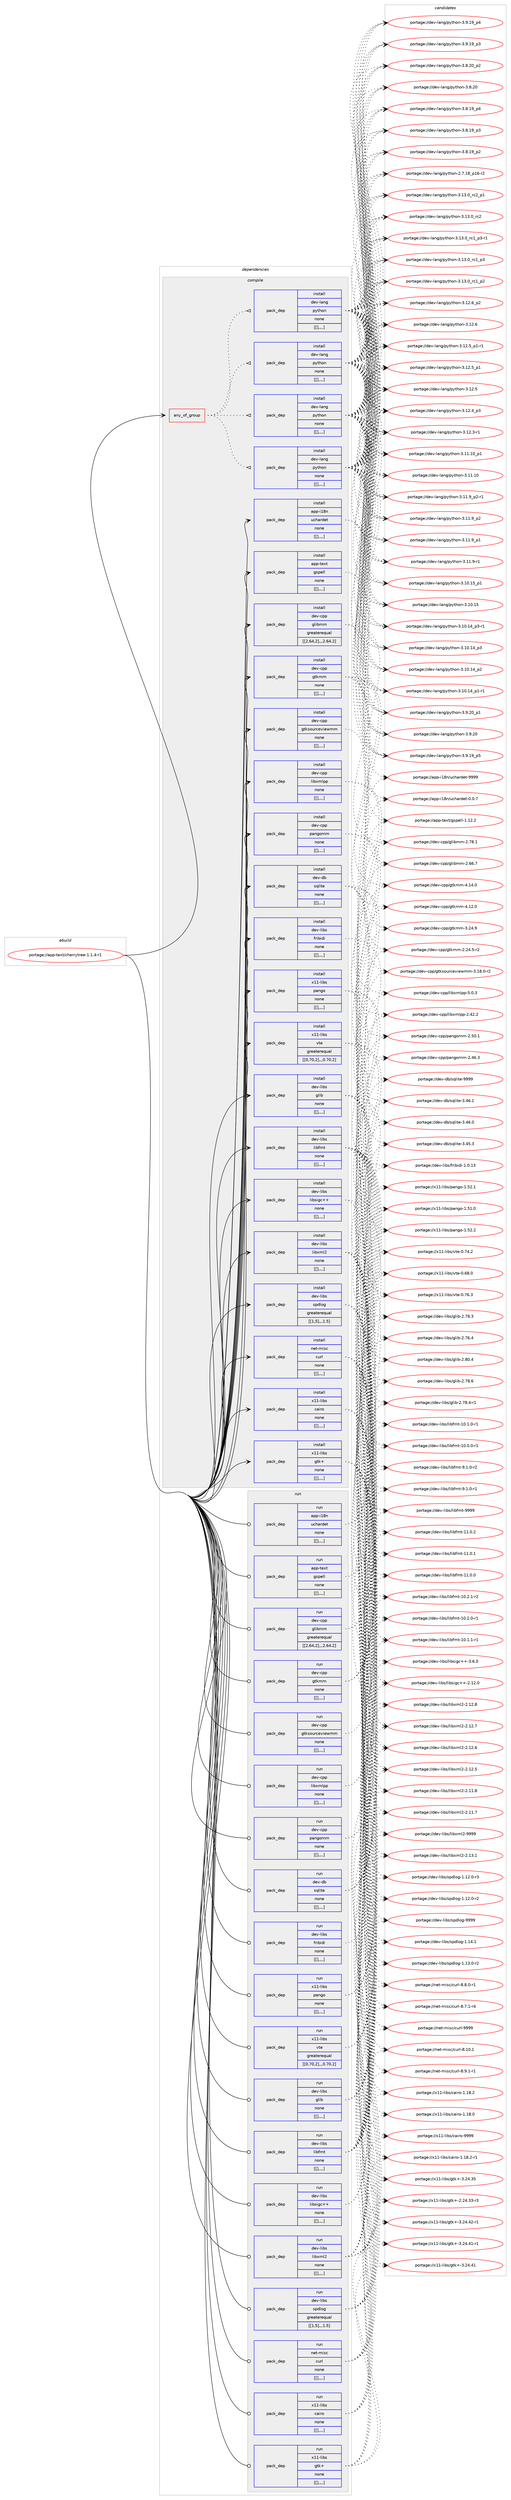 digraph prolog {

# *************
# Graph options
# *************

newrank=true;
concentrate=true;
compound=true;
graph [rankdir=LR,fontname=Helvetica,fontsize=10,ranksep=1.5];#, ranksep=2.5, nodesep=0.2];
edge  [arrowhead=vee];
node  [fontname=Helvetica,fontsize=10];

# **********
# The ebuild
# **********

subgraph cluster_leftcol {
color=gray;
label=<<i>ebuild</i>>;
id [label="portage://app-text/cherrytree-1.1.4-r1", color=red, width=4, href="../app-text/cherrytree-1.1.4-r1.svg"];
}

# ****************
# The dependencies
# ****************

subgraph cluster_midcol {
color=gray;
label=<<i>dependencies</i>>;
subgraph cluster_compile {
fillcolor="#eeeeee";
style=filled;
label=<<i>compile</i>>;
subgraph any420 {
dependency53831 [label=<<TABLE BORDER="0" CELLBORDER="1" CELLSPACING="0" CELLPADDING="4"><TR><TD CELLPADDING="10">any_of_group</TD></TR></TABLE>>, shape=none, color=red];subgraph pack38280 {
dependency53832 [label=<<TABLE BORDER="0" CELLBORDER="1" CELLSPACING="0" CELLPADDING="4" WIDTH="220"><TR><TD ROWSPAN="6" CELLPADDING="30">pack_dep</TD></TR><TR><TD WIDTH="110">install</TD></TR><TR><TD>dev-lang</TD></TR><TR><TD>python</TD></TR><TR><TD>none</TD></TR><TR><TD>[[],,,,]</TD></TR></TABLE>>, shape=none, color=blue];
}
dependency53831:e -> dependency53832:w [weight=20,style="dotted",arrowhead="oinv"];
subgraph pack38281 {
dependency53833 [label=<<TABLE BORDER="0" CELLBORDER="1" CELLSPACING="0" CELLPADDING="4" WIDTH="220"><TR><TD ROWSPAN="6" CELLPADDING="30">pack_dep</TD></TR><TR><TD WIDTH="110">install</TD></TR><TR><TD>dev-lang</TD></TR><TR><TD>python</TD></TR><TR><TD>none</TD></TR><TR><TD>[[],,,,]</TD></TR></TABLE>>, shape=none, color=blue];
}
dependency53831:e -> dependency53833:w [weight=20,style="dotted",arrowhead="oinv"];
subgraph pack38282 {
dependency53834 [label=<<TABLE BORDER="0" CELLBORDER="1" CELLSPACING="0" CELLPADDING="4" WIDTH="220"><TR><TD ROWSPAN="6" CELLPADDING="30">pack_dep</TD></TR><TR><TD WIDTH="110">install</TD></TR><TR><TD>dev-lang</TD></TR><TR><TD>python</TD></TR><TR><TD>none</TD></TR><TR><TD>[[],,,,]</TD></TR></TABLE>>, shape=none, color=blue];
}
dependency53831:e -> dependency53834:w [weight=20,style="dotted",arrowhead="oinv"];
subgraph pack38283 {
dependency53835 [label=<<TABLE BORDER="0" CELLBORDER="1" CELLSPACING="0" CELLPADDING="4" WIDTH="220"><TR><TD ROWSPAN="6" CELLPADDING="30">pack_dep</TD></TR><TR><TD WIDTH="110">install</TD></TR><TR><TD>dev-lang</TD></TR><TR><TD>python</TD></TR><TR><TD>none</TD></TR><TR><TD>[[],,,,]</TD></TR></TABLE>>, shape=none, color=blue];
}
dependency53831:e -> dependency53835:w [weight=20,style="dotted",arrowhead="oinv"];
}
id:e -> dependency53831:w [weight=20,style="solid",arrowhead="vee"];
subgraph pack38284 {
dependency53836 [label=<<TABLE BORDER="0" CELLBORDER="1" CELLSPACING="0" CELLPADDING="4" WIDTH="220"><TR><TD ROWSPAN="6" CELLPADDING="30">pack_dep</TD></TR><TR><TD WIDTH="110">install</TD></TR><TR><TD>app-i18n</TD></TR><TR><TD>uchardet</TD></TR><TR><TD>none</TD></TR><TR><TD>[[],,,,]</TD></TR></TABLE>>, shape=none, color=blue];
}
id:e -> dependency53836:w [weight=20,style="solid",arrowhead="vee"];
subgraph pack38285 {
dependency53837 [label=<<TABLE BORDER="0" CELLBORDER="1" CELLSPACING="0" CELLPADDING="4" WIDTH="220"><TR><TD ROWSPAN="6" CELLPADDING="30">pack_dep</TD></TR><TR><TD WIDTH="110">install</TD></TR><TR><TD>app-text</TD></TR><TR><TD>gspell</TD></TR><TR><TD>none</TD></TR><TR><TD>[[],,,,]</TD></TR></TABLE>>, shape=none, color=blue];
}
id:e -> dependency53837:w [weight=20,style="solid",arrowhead="vee"];
subgraph pack38286 {
dependency53838 [label=<<TABLE BORDER="0" CELLBORDER="1" CELLSPACING="0" CELLPADDING="4" WIDTH="220"><TR><TD ROWSPAN="6" CELLPADDING="30">pack_dep</TD></TR><TR><TD WIDTH="110">install</TD></TR><TR><TD>dev-cpp</TD></TR><TR><TD>glibmm</TD></TR><TR><TD>greaterequal</TD></TR><TR><TD>[[2,64,2],,,2.64.2]</TD></TR></TABLE>>, shape=none, color=blue];
}
id:e -> dependency53838:w [weight=20,style="solid",arrowhead="vee"];
subgraph pack38287 {
dependency53839 [label=<<TABLE BORDER="0" CELLBORDER="1" CELLSPACING="0" CELLPADDING="4" WIDTH="220"><TR><TD ROWSPAN="6" CELLPADDING="30">pack_dep</TD></TR><TR><TD WIDTH="110">install</TD></TR><TR><TD>dev-cpp</TD></TR><TR><TD>gtkmm</TD></TR><TR><TD>none</TD></TR><TR><TD>[[],,,,]</TD></TR></TABLE>>, shape=none, color=blue];
}
id:e -> dependency53839:w [weight=20,style="solid",arrowhead="vee"];
subgraph pack38288 {
dependency53840 [label=<<TABLE BORDER="0" CELLBORDER="1" CELLSPACING="0" CELLPADDING="4" WIDTH="220"><TR><TD ROWSPAN="6" CELLPADDING="30">pack_dep</TD></TR><TR><TD WIDTH="110">install</TD></TR><TR><TD>dev-cpp</TD></TR><TR><TD>gtksourceviewmm</TD></TR><TR><TD>none</TD></TR><TR><TD>[[],,,,]</TD></TR></TABLE>>, shape=none, color=blue];
}
id:e -> dependency53840:w [weight=20,style="solid",arrowhead="vee"];
subgraph pack38289 {
dependency53841 [label=<<TABLE BORDER="0" CELLBORDER="1" CELLSPACING="0" CELLPADDING="4" WIDTH="220"><TR><TD ROWSPAN="6" CELLPADDING="30">pack_dep</TD></TR><TR><TD WIDTH="110">install</TD></TR><TR><TD>dev-cpp</TD></TR><TR><TD>libxmlpp</TD></TR><TR><TD>none</TD></TR><TR><TD>[[],,,,]</TD></TR></TABLE>>, shape=none, color=blue];
}
id:e -> dependency53841:w [weight=20,style="solid",arrowhead="vee"];
subgraph pack38290 {
dependency53842 [label=<<TABLE BORDER="0" CELLBORDER="1" CELLSPACING="0" CELLPADDING="4" WIDTH="220"><TR><TD ROWSPAN="6" CELLPADDING="30">pack_dep</TD></TR><TR><TD WIDTH="110">install</TD></TR><TR><TD>dev-cpp</TD></TR><TR><TD>pangomm</TD></TR><TR><TD>none</TD></TR><TR><TD>[[],,,,]</TD></TR></TABLE>>, shape=none, color=blue];
}
id:e -> dependency53842:w [weight=20,style="solid",arrowhead="vee"];
subgraph pack38291 {
dependency53843 [label=<<TABLE BORDER="0" CELLBORDER="1" CELLSPACING="0" CELLPADDING="4" WIDTH="220"><TR><TD ROWSPAN="6" CELLPADDING="30">pack_dep</TD></TR><TR><TD WIDTH="110">install</TD></TR><TR><TD>dev-db</TD></TR><TR><TD>sqlite</TD></TR><TR><TD>none</TD></TR><TR><TD>[[],,,,]</TD></TR></TABLE>>, shape=none, color=blue];
}
id:e -> dependency53843:w [weight=20,style="solid",arrowhead="vee"];
subgraph pack38292 {
dependency53844 [label=<<TABLE BORDER="0" CELLBORDER="1" CELLSPACING="0" CELLPADDING="4" WIDTH="220"><TR><TD ROWSPAN="6" CELLPADDING="30">pack_dep</TD></TR><TR><TD WIDTH="110">install</TD></TR><TR><TD>dev-libs</TD></TR><TR><TD>fribidi</TD></TR><TR><TD>none</TD></TR><TR><TD>[[],,,,]</TD></TR></TABLE>>, shape=none, color=blue];
}
id:e -> dependency53844:w [weight=20,style="solid",arrowhead="vee"];
subgraph pack38293 {
dependency53845 [label=<<TABLE BORDER="0" CELLBORDER="1" CELLSPACING="0" CELLPADDING="4" WIDTH="220"><TR><TD ROWSPAN="6" CELLPADDING="30">pack_dep</TD></TR><TR><TD WIDTH="110">install</TD></TR><TR><TD>dev-libs</TD></TR><TR><TD>glib</TD></TR><TR><TD>none</TD></TR><TR><TD>[[],,,,]</TD></TR></TABLE>>, shape=none, color=blue];
}
id:e -> dependency53845:w [weight=20,style="solid",arrowhead="vee"];
subgraph pack38294 {
dependency53846 [label=<<TABLE BORDER="0" CELLBORDER="1" CELLSPACING="0" CELLPADDING="4" WIDTH="220"><TR><TD ROWSPAN="6" CELLPADDING="30">pack_dep</TD></TR><TR><TD WIDTH="110">install</TD></TR><TR><TD>dev-libs</TD></TR><TR><TD>libfmt</TD></TR><TR><TD>none</TD></TR><TR><TD>[[],,,,]</TD></TR></TABLE>>, shape=none, color=blue];
}
id:e -> dependency53846:w [weight=20,style="solid",arrowhead="vee"];
subgraph pack38295 {
dependency53847 [label=<<TABLE BORDER="0" CELLBORDER="1" CELLSPACING="0" CELLPADDING="4" WIDTH="220"><TR><TD ROWSPAN="6" CELLPADDING="30">pack_dep</TD></TR><TR><TD WIDTH="110">install</TD></TR><TR><TD>dev-libs</TD></TR><TR><TD>libsigc++</TD></TR><TR><TD>none</TD></TR><TR><TD>[[],,,,]</TD></TR></TABLE>>, shape=none, color=blue];
}
id:e -> dependency53847:w [weight=20,style="solid",arrowhead="vee"];
subgraph pack38296 {
dependency53848 [label=<<TABLE BORDER="0" CELLBORDER="1" CELLSPACING="0" CELLPADDING="4" WIDTH="220"><TR><TD ROWSPAN="6" CELLPADDING="30">pack_dep</TD></TR><TR><TD WIDTH="110">install</TD></TR><TR><TD>dev-libs</TD></TR><TR><TD>libxml2</TD></TR><TR><TD>none</TD></TR><TR><TD>[[],,,,]</TD></TR></TABLE>>, shape=none, color=blue];
}
id:e -> dependency53848:w [weight=20,style="solid",arrowhead="vee"];
subgraph pack38297 {
dependency53849 [label=<<TABLE BORDER="0" CELLBORDER="1" CELLSPACING="0" CELLPADDING="4" WIDTH="220"><TR><TD ROWSPAN="6" CELLPADDING="30">pack_dep</TD></TR><TR><TD WIDTH="110">install</TD></TR><TR><TD>dev-libs</TD></TR><TR><TD>spdlog</TD></TR><TR><TD>greaterequal</TD></TR><TR><TD>[[1,5],,,1.5]</TD></TR></TABLE>>, shape=none, color=blue];
}
id:e -> dependency53849:w [weight=20,style="solid",arrowhead="vee"];
subgraph pack38298 {
dependency53850 [label=<<TABLE BORDER="0" CELLBORDER="1" CELLSPACING="0" CELLPADDING="4" WIDTH="220"><TR><TD ROWSPAN="6" CELLPADDING="30">pack_dep</TD></TR><TR><TD WIDTH="110">install</TD></TR><TR><TD>net-misc</TD></TR><TR><TD>curl</TD></TR><TR><TD>none</TD></TR><TR><TD>[[],,,,]</TD></TR></TABLE>>, shape=none, color=blue];
}
id:e -> dependency53850:w [weight=20,style="solid",arrowhead="vee"];
subgraph pack38299 {
dependency53851 [label=<<TABLE BORDER="0" CELLBORDER="1" CELLSPACING="0" CELLPADDING="4" WIDTH="220"><TR><TD ROWSPAN="6" CELLPADDING="30">pack_dep</TD></TR><TR><TD WIDTH="110">install</TD></TR><TR><TD>x11-libs</TD></TR><TR><TD>cairo</TD></TR><TR><TD>none</TD></TR><TR><TD>[[],,,,]</TD></TR></TABLE>>, shape=none, color=blue];
}
id:e -> dependency53851:w [weight=20,style="solid",arrowhead="vee"];
subgraph pack38300 {
dependency53852 [label=<<TABLE BORDER="0" CELLBORDER="1" CELLSPACING="0" CELLPADDING="4" WIDTH="220"><TR><TD ROWSPAN="6" CELLPADDING="30">pack_dep</TD></TR><TR><TD WIDTH="110">install</TD></TR><TR><TD>x11-libs</TD></TR><TR><TD>gtk+</TD></TR><TR><TD>none</TD></TR><TR><TD>[[],,,,]</TD></TR></TABLE>>, shape=none, color=blue];
}
id:e -> dependency53852:w [weight=20,style="solid",arrowhead="vee"];
subgraph pack38301 {
dependency53853 [label=<<TABLE BORDER="0" CELLBORDER="1" CELLSPACING="0" CELLPADDING="4" WIDTH="220"><TR><TD ROWSPAN="6" CELLPADDING="30">pack_dep</TD></TR><TR><TD WIDTH="110">install</TD></TR><TR><TD>x11-libs</TD></TR><TR><TD>pango</TD></TR><TR><TD>none</TD></TR><TR><TD>[[],,,,]</TD></TR></TABLE>>, shape=none, color=blue];
}
id:e -> dependency53853:w [weight=20,style="solid",arrowhead="vee"];
subgraph pack38302 {
dependency53854 [label=<<TABLE BORDER="0" CELLBORDER="1" CELLSPACING="0" CELLPADDING="4" WIDTH="220"><TR><TD ROWSPAN="6" CELLPADDING="30">pack_dep</TD></TR><TR><TD WIDTH="110">install</TD></TR><TR><TD>x11-libs</TD></TR><TR><TD>vte</TD></TR><TR><TD>greaterequal</TD></TR><TR><TD>[[0,70,2],,,0.70.2]</TD></TR></TABLE>>, shape=none, color=blue];
}
id:e -> dependency53854:w [weight=20,style="solid",arrowhead="vee"];
}
subgraph cluster_compileandrun {
fillcolor="#eeeeee";
style=filled;
label=<<i>compile and run</i>>;
}
subgraph cluster_run {
fillcolor="#eeeeee";
style=filled;
label=<<i>run</i>>;
subgraph pack38303 {
dependency53855 [label=<<TABLE BORDER="0" CELLBORDER="1" CELLSPACING="0" CELLPADDING="4" WIDTH="220"><TR><TD ROWSPAN="6" CELLPADDING="30">pack_dep</TD></TR><TR><TD WIDTH="110">run</TD></TR><TR><TD>app-i18n</TD></TR><TR><TD>uchardet</TD></TR><TR><TD>none</TD></TR><TR><TD>[[],,,,]</TD></TR></TABLE>>, shape=none, color=blue];
}
id:e -> dependency53855:w [weight=20,style="solid",arrowhead="odot"];
subgraph pack38304 {
dependency53856 [label=<<TABLE BORDER="0" CELLBORDER="1" CELLSPACING="0" CELLPADDING="4" WIDTH="220"><TR><TD ROWSPAN="6" CELLPADDING="30">pack_dep</TD></TR><TR><TD WIDTH="110">run</TD></TR><TR><TD>app-text</TD></TR><TR><TD>gspell</TD></TR><TR><TD>none</TD></TR><TR><TD>[[],,,,]</TD></TR></TABLE>>, shape=none, color=blue];
}
id:e -> dependency53856:w [weight=20,style="solid",arrowhead="odot"];
subgraph pack38305 {
dependency53857 [label=<<TABLE BORDER="0" CELLBORDER="1" CELLSPACING="0" CELLPADDING="4" WIDTH="220"><TR><TD ROWSPAN="6" CELLPADDING="30">pack_dep</TD></TR><TR><TD WIDTH="110">run</TD></TR><TR><TD>dev-cpp</TD></TR><TR><TD>glibmm</TD></TR><TR><TD>greaterequal</TD></TR><TR><TD>[[2,64,2],,,2.64.2]</TD></TR></TABLE>>, shape=none, color=blue];
}
id:e -> dependency53857:w [weight=20,style="solid",arrowhead="odot"];
subgraph pack38306 {
dependency53858 [label=<<TABLE BORDER="0" CELLBORDER="1" CELLSPACING="0" CELLPADDING="4" WIDTH="220"><TR><TD ROWSPAN="6" CELLPADDING="30">pack_dep</TD></TR><TR><TD WIDTH="110">run</TD></TR><TR><TD>dev-cpp</TD></TR><TR><TD>gtkmm</TD></TR><TR><TD>none</TD></TR><TR><TD>[[],,,,]</TD></TR></TABLE>>, shape=none, color=blue];
}
id:e -> dependency53858:w [weight=20,style="solid",arrowhead="odot"];
subgraph pack38307 {
dependency53859 [label=<<TABLE BORDER="0" CELLBORDER="1" CELLSPACING="0" CELLPADDING="4" WIDTH="220"><TR><TD ROWSPAN="6" CELLPADDING="30">pack_dep</TD></TR><TR><TD WIDTH="110">run</TD></TR><TR><TD>dev-cpp</TD></TR><TR><TD>gtksourceviewmm</TD></TR><TR><TD>none</TD></TR><TR><TD>[[],,,,]</TD></TR></TABLE>>, shape=none, color=blue];
}
id:e -> dependency53859:w [weight=20,style="solid",arrowhead="odot"];
subgraph pack38308 {
dependency53860 [label=<<TABLE BORDER="0" CELLBORDER="1" CELLSPACING="0" CELLPADDING="4" WIDTH="220"><TR><TD ROWSPAN="6" CELLPADDING="30">pack_dep</TD></TR><TR><TD WIDTH="110">run</TD></TR><TR><TD>dev-cpp</TD></TR><TR><TD>libxmlpp</TD></TR><TR><TD>none</TD></TR><TR><TD>[[],,,,]</TD></TR></TABLE>>, shape=none, color=blue];
}
id:e -> dependency53860:w [weight=20,style="solid",arrowhead="odot"];
subgraph pack38309 {
dependency53861 [label=<<TABLE BORDER="0" CELLBORDER="1" CELLSPACING="0" CELLPADDING="4" WIDTH="220"><TR><TD ROWSPAN="6" CELLPADDING="30">pack_dep</TD></TR><TR><TD WIDTH="110">run</TD></TR><TR><TD>dev-cpp</TD></TR><TR><TD>pangomm</TD></TR><TR><TD>none</TD></TR><TR><TD>[[],,,,]</TD></TR></TABLE>>, shape=none, color=blue];
}
id:e -> dependency53861:w [weight=20,style="solid",arrowhead="odot"];
subgraph pack38310 {
dependency53862 [label=<<TABLE BORDER="0" CELLBORDER="1" CELLSPACING="0" CELLPADDING="4" WIDTH="220"><TR><TD ROWSPAN="6" CELLPADDING="30">pack_dep</TD></TR><TR><TD WIDTH="110">run</TD></TR><TR><TD>dev-db</TD></TR><TR><TD>sqlite</TD></TR><TR><TD>none</TD></TR><TR><TD>[[],,,,]</TD></TR></TABLE>>, shape=none, color=blue];
}
id:e -> dependency53862:w [weight=20,style="solid",arrowhead="odot"];
subgraph pack38311 {
dependency53863 [label=<<TABLE BORDER="0" CELLBORDER="1" CELLSPACING="0" CELLPADDING="4" WIDTH="220"><TR><TD ROWSPAN="6" CELLPADDING="30">pack_dep</TD></TR><TR><TD WIDTH="110">run</TD></TR><TR><TD>dev-libs</TD></TR><TR><TD>fribidi</TD></TR><TR><TD>none</TD></TR><TR><TD>[[],,,,]</TD></TR></TABLE>>, shape=none, color=blue];
}
id:e -> dependency53863:w [weight=20,style="solid",arrowhead="odot"];
subgraph pack38312 {
dependency53864 [label=<<TABLE BORDER="0" CELLBORDER="1" CELLSPACING="0" CELLPADDING="4" WIDTH="220"><TR><TD ROWSPAN="6" CELLPADDING="30">pack_dep</TD></TR><TR><TD WIDTH="110">run</TD></TR><TR><TD>dev-libs</TD></TR><TR><TD>glib</TD></TR><TR><TD>none</TD></TR><TR><TD>[[],,,,]</TD></TR></TABLE>>, shape=none, color=blue];
}
id:e -> dependency53864:w [weight=20,style="solid",arrowhead="odot"];
subgraph pack38313 {
dependency53865 [label=<<TABLE BORDER="0" CELLBORDER="1" CELLSPACING="0" CELLPADDING="4" WIDTH="220"><TR><TD ROWSPAN="6" CELLPADDING="30">pack_dep</TD></TR><TR><TD WIDTH="110">run</TD></TR><TR><TD>dev-libs</TD></TR><TR><TD>libfmt</TD></TR><TR><TD>none</TD></TR><TR><TD>[[],,,,]</TD></TR></TABLE>>, shape=none, color=blue];
}
id:e -> dependency53865:w [weight=20,style="solid",arrowhead="odot"];
subgraph pack38314 {
dependency53866 [label=<<TABLE BORDER="0" CELLBORDER="1" CELLSPACING="0" CELLPADDING="4" WIDTH="220"><TR><TD ROWSPAN="6" CELLPADDING="30">pack_dep</TD></TR><TR><TD WIDTH="110">run</TD></TR><TR><TD>dev-libs</TD></TR><TR><TD>libsigc++</TD></TR><TR><TD>none</TD></TR><TR><TD>[[],,,,]</TD></TR></TABLE>>, shape=none, color=blue];
}
id:e -> dependency53866:w [weight=20,style="solid",arrowhead="odot"];
subgraph pack38315 {
dependency53867 [label=<<TABLE BORDER="0" CELLBORDER="1" CELLSPACING="0" CELLPADDING="4" WIDTH="220"><TR><TD ROWSPAN="6" CELLPADDING="30">pack_dep</TD></TR><TR><TD WIDTH="110">run</TD></TR><TR><TD>dev-libs</TD></TR><TR><TD>libxml2</TD></TR><TR><TD>none</TD></TR><TR><TD>[[],,,,]</TD></TR></TABLE>>, shape=none, color=blue];
}
id:e -> dependency53867:w [weight=20,style="solid",arrowhead="odot"];
subgraph pack38316 {
dependency53868 [label=<<TABLE BORDER="0" CELLBORDER="1" CELLSPACING="0" CELLPADDING="4" WIDTH="220"><TR><TD ROWSPAN="6" CELLPADDING="30">pack_dep</TD></TR><TR><TD WIDTH="110">run</TD></TR><TR><TD>dev-libs</TD></TR><TR><TD>spdlog</TD></TR><TR><TD>greaterequal</TD></TR><TR><TD>[[1,5],,,1.5]</TD></TR></TABLE>>, shape=none, color=blue];
}
id:e -> dependency53868:w [weight=20,style="solid",arrowhead="odot"];
subgraph pack38317 {
dependency53869 [label=<<TABLE BORDER="0" CELLBORDER="1" CELLSPACING="0" CELLPADDING="4" WIDTH="220"><TR><TD ROWSPAN="6" CELLPADDING="30">pack_dep</TD></TR><TR><TD WIDTH="110">run</TD></TR><TR><TD>net-misc</TD></TR><TR><TD>curl</TD></TR><TR><TD>none</TD></TR><TR><TD>[[],,,,]</TD></TR></TABLE>>, shape=none, color=blue];
}
id:e -> dependency53869:w [weight=20,style="solid",arrowhead="odot"];
subgraph pack38318 {
dependency53870 [label=<<TABLE BORDER="0" CELLBORDER="1" CELLSPACING="0" CELLPADDING="4" WIDTH="220"><TR><TD ROWSPAN="6" CELLPADDING="30">pack_dep</TD></TR><TR><TD WIDTH="110">run</TD></TR><TR><TD>x11-libs</TD></TR><TR><TD>cairo</TD></TR><TR><TD>none</TD></TR><TR><TD>[[],,,,]</TD></TR></TABLE>>, shape=none, color=blue];
}
id:e -> dependency53870:w [weight=20,style="solid",arrowhead="odot"];
subgraph pack38319 {
dependency53871 [label=<<TABLE BORDER="0" CELLBORDER="1" CELLSPACING="0" CELLPADDING="4" WIDTH="220"><TR><TD ROWSPAN="6" CELLPADDING="30">pack_dep</TD></TR><TR><TD WIDTH="110">run</TD></TR><TR><TD>x11-libs</TD></TR><TR><TD>gtk+</TD></TR><TR><TD>none</TD></TR><TR><TD>[[],,,,]</TD></TR></TABLE>>, shape=none, color=blue];
}
id:e -> dependency53871:w [weight=20,style="solid",arrowhead="odot"];
subgraph pack38320 {
dependency53872 [label=<<TABLE BORDER="0" CELLBORDER="1" CELLSPACING="0" CELLPADDING="4" WIDTH="220"><TR><TD ROWSPAN="6" CELLPADDING="30">pack_dep</TD></TR><TR><TD WIDTH="110">run</TD></TR><TR><TD>x11-libs</TD></TR><TR><TD>pango</TD></TR><TR><TD>none</TD></TR><TR><TD>[[],,,,]</TD></TR></TABLE>>, shape=none, color=blue];
}
id:e -> dependency53872:w [weight=20,style="solid",arrowhead="odot"];
subgraph pack38321 {
dependency53873 [label=<<TABLE BORDER="0" CELLBORDER="1" CELLSPACING="0" CELLPADDING="4" WIDTH="220"><TR><TD ROWSPAN="6" CELLPADDING="30">pack_dep</TD></TR><TR><TD WIDTH="110">run</TD></TR><TR><TD>x11-libs</TD></TR><TR><TD>vte</TD></TR><TR><TD>greaterequal</TD></TR><TR><TD>[[0,70,2],,,0.70.2]</TD></TR></TABLE>>, shape=none, color=blue];
}
id:e -> dependency53873:w [weight=20,style="solid",arrowhead="odot"];
}
}

# **************
# The candidates
# **************

subgraph cluster_choices {
rank=same;
color=gray;
label=<<i>candidates</i>>;

subgraph choice38280 {
color=black;
nodesep=1;
choice100101118451089711010347112121116104111110455146495146489511499509511249 [label="portage://dev-lang/python-3.13.0_rc2_p1", color=red, width=4,href="../dev-lang/python-3.13.0_rc2_p1.svg"];
choice10010111845108971101034711212111610411111045514649514648951149950 [label="portage://dev-lang/python-3.13.0_rc2", color=red, width=4,href="../dev-lang/python-3.13.0_rc2.svg"];
choice1001011184510897110103471121211161041111104551464951464895114994995112514511449 [label="portage://dev-lang/python-3.13.0_rc1_p3-r1", color=red, width=4,href="../dev-lang/python-3.13.0_rc1_p3-r1.svg"];
choice100101118451089711010347112121116104111110455146495146489511499499511251 [label="portage://dev-lang/python-3.13.0_rc1_p3", color=red, width=4,href="../dev-lang/python-3.13.0_rc1_p3.svg"];
choice100101118451089711010347112121116104111110455146495146489511499499511250 [label="portage://dev-lang/python-3.13.0_rc1_p2", color=red, width=4,href="../dev-lang/python-3.13.0_rc1_p2.svg"];
choice100101118451089711010347112121116104111110455146495046549511250 [label="portage://dev-lang/python-3.12.6_p2", color=red, width=4,href="../dev-lang/python-3.12.6_p2.svg"];
choice10010111845108971101034711212111610411111045514649504654 [label="portage://dev-lang/python-3.12.6", color=red, width=4,href="../dev-lang/python-3.12.6.svg"];
choice1001011184510897110103471121211161041111104551464950465395112494511449 [label="portage://dev-lang/python-3.12.5_p1-r1", color=red, width=4,href="../dev-lang/python-3.12.5_p1-r1.svg"];
choice100101118451089711010347112121116104111110455146495046539511249 [label="portage://dev-lang/python-3.12.5_p1", color=red, width=4,href="../dev-lang/python-3.12.5_p1.svg"];
choice10010111845108971101034711212111610411111045514649504653 [label="portage://dev-lang/python-3.12.5", color=red, width=4,href="../dev-lang/python-3.12.5.svg"];
choice100101118451089711010347112121116104111110455146495046529511251 [label="portage://dev-lang/python-3.12.4_p3", color=red, width=4,href="../dev-lang/python-3.12.4_p3.svg"];
choice100101118451089711010347112121116104111110455146495046514511449 [label="portage://dev-lang/python-3.12.3-r1", color=red, width=4,href="../dev-lang/python-3.12.3-r1.svg"];
choice10010111845108971101034711212111610411111045514649494649489511249 [label="portage://dev-lang/python-3.11.10_p1", color=red, width=4,href="../dev-lang/python-3.11.10_p1.svg"];
choice1001011184510897110103471121211161041111104551464949464948 [label="portage://dev-lang/python-3.11.10", color=red, width=4,href="../dev-lang/python-3.11.10.svg"];
choice1001011184510897110103471121211161041111104551464949465795112504511449 [label="portage://dev-lang/python-3.11.9_p2-r1", color=red, width=4,href="../dev-lang/python-3.11.9_p2-r1.svg"];
choice100101118451089711010347112121116104111110455146494946579511250 [label="portage://dev-lang/python-3.11.9_p2", color=red, width=4,href="../dev-lang/python-3.11.9_p2.svg"];
choice100101118451089711010347112121116104111110455146494946579511249 [label="portage://dev-lang/python-3.11.9_p1", color=red, width=4,href="../dev-lang/python-3.11.9_p1.svg"];
choice100101118451089711010347112121116104111110455146494946574511449 [label="portage://dev-lang/python-3.11.9-r1", color=red, width=4,href="../dev-lang/python-3.11.9-r1.svg"];
choice10010111845108971101034711212111610411111045514649484649539511249 [label="portage://dev-lang/python-3.10.15_p1", color=red, width=4,href="../dev-lang/python-3.10.15_p1.svg"];
choice1001011184510897110103471121211161041111104551464948464953 [label="portage://dev-lang/python-3.10.15", color=red, width=4,href="../dev-lang/python-3.10.15.svg"];
choice100101118451089711010347112121116104111110455146494846495295112514511449 [label="portage://dev-lang/python-3.10.14_p3-r1", color=red, width=4,href="../dev-lang/python-3.10.14_p3-r1.svg"];
choice10010111845108971101034711212111610411111045514649484649529511251 [label="portage://dev-lang/python-3.10.14_p3", color=red, width=4,href="../dev-lang/python-3.10.14_p3.svg"];
choice10010111845108971101034711212111610411111045514649484649529511250 [label="portage://dev-lang/python-3.10.14_p2", color=red, width=4,href="../dev-lang/python-3.10.14_p2.svg"];
choice100101118451089711010347112121116104111110455146494846495295112494511449 [label="portage://dev-lang/python-3.10.14_p1-r1", color=red, width=4,href="../dev-lang/python-3.10.14_p1-r1.svg"];
choice100101118451089711010347112121116104111110455146574650489511249 [label="portage://dev-lang/python-3.9.20_p1", color=red, width=4,href="../dev-lang/python-3.9.20_p1.svg"];
choice10010111845108971101034711212111610411111045514657465048 [label="portage://dev-lang/python-3.9.20", color=red, width=4,href="../dev-lang/python-3.9.20.svg"];
choice100101118451089711010347112121116104111110455146574649579511253 [label="portage://dev-lang/python-3.9.19_p5", color=red, width=4,href="../dev-lang/python-3.9.19_p5.svg"];
choice100101118451089711010347112121116104111110455146574649579511252 [label="portage://dev-lang/python-3.9.19_p4", color=red, width=4,href="../dev-lang/python-3.9.19_p4.svg"];
choice100101118451089711010347112121116104111110455146574649579511251 [label="portage://dev-lang/python-3.9.19_p3", color=red, width=4,href="../dev-lang/python-3.9.19_p3.svg"];
choice100101118451089711010347112121116104111110455146564650489511250 [label="portage://dev-lang/python-3.8.20_p2", color=red, width=4,href="../dev-lang/python-3.8.20_p2.svg"];
choice10010111845108971101034711212111610411111045514656465048 [label="portage://dev-lang/python-3.8.20", color=red, width=4,href="../dev-lang/python-3.8.20.svg"];
choice100101118451089711010347112121116104111110455146564649579511252 [label="portage://dev-lang/python-3.8.19_p4", color=red, width=4,href="../dev-lang/python-3.8.19_p4.svg"];
choice100101118451089711010347112121116104111110455146564649579511251 [label="portage://dev-lang/python-3.8.19_p3", color=red, width=4,href="../dev-lang/python-3.8.19_p3.svg"];
choice100101118451089711010347112121116104111110455146564649579511250 [label="portage://dev-lang/python-3.8.19_p2", color=red, width=4,href="../dev-lang/python-3.8.19_p2.svg"];
choice100101118451089711010347112121116104111110455046554649569511249544511450 [label="portage://dev-lang/python-2.7.18_p16-r2", color=red, width=4,href="../dev-lang/python-2.7.18_p16-r2.svg"];
dependency53832:e -> choice100101118451089711010347112121116104111110455146495146489511499509511249:w [style=dotted,weight="100"];
dependency53832:e -> choice10010111845108971101034711212111610411111045514649514648951149950:w [style=dotted,weight="100"];
dependency53832:e -> choice1001011184510897110103471121211161041111104551464951464895114994995112514511449:w [style=dotted,weight="100"];
dependency53832:e -> choice100101118451089711010347112121116104111110455146495146489511499499511251:w [style=dotted,weight="100"];
dependency53832:e -> choice100101118451089711010347112121116104111110455146495146489511499499511250:w [style=dotted,weight="100"];
dependency53832:e -> choice100101118451089711010347112121116104111110455146495046549511250:w [style=dotted,weight="100"];
dependency53832:e -> choice10010111845108971101034711212111610411111045514649504654:w [style=dotted,weight="100"];
dependency53832:e -> choice1001011184510897110103471121211161041111104551464950465395112494511449:w [style=dotted,weight="100"];
dependency53832:e -> choice100101118451089711010347112121116104111110455146495046539511249:w [style=dotted,weight="100"];
dependency53832:e -> choice10010111845108971101034711212111610411111045514649504653:w [style=dotted,weight="100"];
dependency53832:e -> choice100101118451089711010347112121116104111110455146495046529511251:w [style=dotted,weight="100"];
dependency53832:e -> choice100101118451089711010347112121116104111110455146495046514511449:w [style=dotted,weight="100"];
dependency53832:e -> choice10010111845108971101034711212111610411111045514649494649489511249:w [style=dotted,weight="100"];
dependency53832:e -> choice1001011184510897110103471121211161041111104551464949464948:w [style=dotted,weight="100"];
dependency53832:e -> choice1001011184510897110103471121211161041111104551464949465795112504511449:w [style=dotted,weight="100"];
dependency53832:e -> choice100101118451089711010347112121116104111110455146494946579511250:w [style=dotted,weight="100"];
dependency53832:e -> choice100101118451089711010347112121116104111110455146494946579511249:w [style=dotted,weight="100"];
dependency53832:e -> choice100101118451089711010347112121116104111110455146494946574511449:w [style=dotted,weight="100"];
dependency53832:e -> choice10010111845108971101034711212111610411111045514649484649539511249:w [style=dotted,weight="100"];
dependency53832:e -> choice1001011184510897110103471121211161041111104551464948464953:w [style=dotted,weight="100"];
dependency53832:e -> choice100101118451089711010347112121116104111110455146494846495295112514511449:w [style=dotted,weight="100"];
dependency53832:e -> choice10010111845108971101034711212111610411111045514649484649529511251:w [style=dotted,weight="100"];
dependency53832:e -> choice10010111845108971101034711212111610411111045514649484649529511250:w [style=dotted,weight="100"];
dependency53832:e -> choice100101118451089711010347112121116104111110455146494846495295112494511449:w [style=dotted,weight="100"];
dependency53832:e -> choice100101118451089711010347112121116104111110455146574650489511249:w [style=dotted,weight="100"];
dependency53832:e -> choice10010111845108971101034711212111610411111045514657465048:w [style=dotted,weight="100"];
dependency53832:e -> choice100101118451089711010347112121116104111110455146574649579511253:w [style=dotted,weight="100"];
dependency53832:e -> choice100101118451089711010347112121116104111110455146574649579511252:w [style=dotted,weight="100"];
dependency53832:e -> choice100101118451089711010347112121116104111110455146574649579511251:w [style=dotted,weight="100"];
dependency53832:e -> choice100101118451089711010347112121116104111110455146564650489511250:w [style=dotted,weight="100"];
dependency53832:e -> choice10010111845108971101034711212111610411111045514656465048:w [style=dotted,weight="100"];
dependency53832:e -> choice100101118451089711010347112121116104111110455146564649579511252:w [style=dotted,weight="100"];
dependency53832:e -> choice100101118451089711010347112121116104111110455146564649579511251:w [style=dotted,weight="100"];
dependency53832:e -> choice100101118451089711010347112121116104111110455146564649579511250:w [style=dotted,weight="100"];
dependency53832:e -> choice100101118451089711010347112121116104111110455046554649569511249544511450:w [style=dotted,weight="100"];
}
subgraph choice38281 {
color=black;
nodesep=1;
choice100101118451089711010347112121116104111110455146495146489511499509511249 [label="portage://dev-lang/python-3.13.0_rc2_p1", color=red, width=4,href="../dev-lang/python-3.13.0_rc2_p1.svg"];
choice10010111845108971101034711212111610411111045514649514648951149950 [label="portage://dev-lang/python-3.13.0_rc2", color=red, width=4,href="../dev-lang/python-3.13.0_rc2.svg"];
choice1001011184510897110103471121211161041111104551464951464895114994995112514511449 [label="portage://dev-lang/python-3.13.0_rc1_p3-r1", color=red, width=4,href="../dev-lang/python-3.13.0_rc1_p3-r1.svg"];
choice100101118451089711010347112121116104111110455146495146489511499499511251 [label="portage://dev-lang/python-3.13.0_rc1_p3", color=red, width=4,href="../dev-lang/python-3.13.0_rc1_p3.svg"];
choice100101118451089711010347112121116104111110455146495146489511499499511250 [label="portage://dev-lang/python-3.13.0_rc1_p2", color=red, width=4,href="../dev-lang/python-3.13.0_rc1_p2.svg"];
choice100101118451089711010347112121116104111110455146495046549511250 [label="portage://dev-lang/python-3.12.6_p2", color=red, width=4,href="../dev-lang/python-3.12.6_p2.svg"];
choice10010111845108971101034711212111610411111045514649504654 [label="portage://dev-lang/python-3.12.6", color=red, width=4,href="../dev-lang/python-3.12.6.svg"];
choice1001011184510897110103471121211161041111104551464950465395112494511449 [label="portage://dev-lang/python-3.12.5_p1-r1", color=red, width=4,href="../dev-lang/python-3.12.5_p1-r1.svg"];
choice100101118451089711010347112121116104111110455146495046539511249 [label="portage://dev-lang/python-3.12.5_p1", color=red, width=4,href="../dev-lang/python-3.12.5_p1.svg"];
choice10010111845108971101034711212111610411111045514649504653 [label="portage://dev-lang/python-3.12.5", color=red, width=4,href="../dev-lang/python-3.12.5.svg"];
choice100101118451089711010347112121116104111110455146495046529511251 [label="portage://dev-lang/python-3.12.4_p3", color=red, width=4,href="../dev-lang/python-3.12.4_p3.svg"];
choice100101118451089711010347112121116104111110455146495046514511449 [label="portage://dev-lang/python-3.12.3-r1", color=red, width=4,href="../dev-lang/python-3.12.3-r1.svg"];
choice10010111845108971101034711212111610411111045514649494649489511249 [label="portage://dev-lang/python-3.11.10_p1", color=red, width=4,href="../dev-lang/python-3.11.10_p1.svg"];
choice1001011184510897110103471121211161041111104551464949464948 [label="portage://dev-lang/python-3.11.10", color=red, width=4,href="../dev-lang/python-3.11.10.svg"];
choice1001011184510897110103471121211161041111104551464949465795112504511449 [label="portage://dev-lang/python-3.11.9_p2-r1", color=red, width=4,href="../dev-lang/python-3.11.9_p2-r1.svg"];
choice100101118451089711010347112121116104111110455146494946579511250 [label="portage://dev-lang/python-3.11.9_p2", color=red, width=4,href="../dev-lang/python-3.11.9_p2.svg"];
choice100101118451089711010347112121116104111110455146494946579511249 [label="portage://dev-lang/python-3.11.9_p1", color=red, width=4,href="../dev-lang/python-3.11.9_p1.svg"];
choice100101118451089711010347112121116104111110455146494946574511449 [label="portage://dev-lang/python-3.11.9-r1", color=red, width=4,href="../dev-lang/python-3.11.9-r1.svg"];
choice10010111845108971101034711212111610411111045514649484649539511249 [label="portage://dev-lang/python-3.10.15_p1", color=red, width=4,href="../dev-lang/python-3.10.15_p1.svg"];
choice1001011184510897110103471121211161041111104551464948464953 [label="portage://dev-lang/python-3.10.15", color=red, width=4,href="../dev-lang/python-3.10.15.svg"];
choice100101118451089711010347112121116104111110455146494846495295112514511449 [label="portage://dev-lang/python-3.10.14_p3-r1", color=red, width=4,href="../dev-lang/python-3.10.14_p3-r1.svg"];
choice10010111845108971101034711212111610411111045514649484649529511251 [label="portage://dev-lang/python-3.10.14_p3", color=red, width=4,href="../dev-lang/python-3.10.14_p3.svg"];
choice10010111845108971101034711212111610411111045514649484649529511250 [label="portage://dev-lang/python-3.10.14_p2", color=red, width=4,href="../dev-lang/python-3.10.14_p2.svg"];
choice100101118451089711010347112121116104111110455146494846495295112494511449 [label="portage://dev-lang/python-3.10.14_p1-r1", color=red, width=4,href="../dev-lang/python-3.10.14_p1-r1.svg"];
choice100101118451089711010347112121116104111110455146574650489511249 [label="portage://dev-lang/python-3.9.20_p1", color=red, width=4,href="../dev-lang/python-3.9.20_p1.svg"];
choice10010111845108971101034711212111610411111045514657465048 [label="portage://dev-lang/python-3.9.20", color=red, width=4,href="../dev-lang/python-3.9.20.svg"];
choice100101118451089711010347112121116104111110455146574649579511253 [label="portage://dev-lang/python-3.9.19_p5", color=red, width=4,href="../dev-lang/python-3.9.19_p5.svg"];
choice100101118451089711010347112121116104111110455146574649579511252 [label="portage://dev-lang/python-3.9.19_p4", color=red, width=4,href="../dev-lang/python-3.9.19_p4.svg"];
choice100101118451089711010347112121116104111110455146574649579511251 [label="portage://dev-lang/python-3.9.19_p3", color=red, width=4,href="../dev-lang/python-3.9.19_p3.svg"];
choice100101118451089711010347112121116104111110455146564650489511250 [label="portage://dev-lang/python-3.8.20_p2", color=red, width=4,href="../dev-lang/python-3.8.20_p2.svg"];
choice10010111845108971101034711212111610411111045514656465048 [label="portage://dev-lang/python-3.8.20", color=red, width=4,href="../dev-lang/python-3.8.20.svg"];
choice100101118451089711010347112121116104111110455146564649579511252 [label="portage://dev-lang/python-3.8.19_p4", color=red, width=4,href="../dev-lang/python-3.8.19_p4.svg"];
choice100101118451089711010347112121116104111110455146564649579511251 [label="portage://dev-lang/python-3.8.19_p3", color=red, width=4,href="../dev-lang/python-3.8.19_p3.svg"];
choice100101118451089711010347112121116104111110455146564649579511250 [label="portage://dev-lang/python-3.8.19_p2", color=red, width=4,href="../dev-lang/python-3.8.19_p2.svg"];
choice100101118451089711010347112121116104111110455046554649569511249544511450 [label="portage://dev-lang/python-2.7.18_p16-r2", color=red, width=4,href="../dev-lang/python-2.7.18_p16-r2.svg"];
dependency53833:e -> choice100101118451089711010347112121116104111110455146495146489511499509511249:w [style=dotted,weight="100"];
dependency53833:e -> choice10010111845108971101034711212111610411111045514649514648951149950:w [style=dotted,weight="100"];
dependency53833:e -> choice1001011184510897110103471121211161041111104551464951464895114994995112514511449:w [style=dotted,weight="100"];
dependency53833:e -> choice100101118451089711010347112121116104111110455146495146489511499499511251:w [style=dotted,weight="100"];
dependency53833:e -> choice100101118451089711010347112121116104111110455146495146489511499499511250:w [style=dotted,weight="100"];
dependency53833:e -> choice100101118451089711010347112121116104111110455146495046549511250:w [style=dotted,weight="100"];
dependency53833:e -> choice10010111845108971101034711212111610411111045514649504654:w [style=dotted,weight="100"];
dependency53833:e -> choice1001011184510897110103471121211161041111104551464950465395112494511449:w [style=dotted,weight="100"];
dependency53833:e -> choice100101118451089711010347112121116104111110455146495046539511249:w [style=dotted,weight="100"];
dependency53833:e -> choice10010111845108971101034711212111610411111045514649504653:w [style=dotted,weight="100"];
dependency53833:e -> choice100101118451089711010347112121116104111110455146495046529511251:w [style=dotted,weight="100"];
dependency53833:e -> choice100101118451089711010347112121116104111110455146495046514511449:w [style=dotted,weight="100"];
dependency53833:e -> choice10010111845108971101034711212111610411111045514649494649489511249:w [style=dotted,weight="100"];
dependency53833:e -> choice1001011184510897110103471121211161041111104551464949464948:w [style=dotted,weight="100"];
dependency53833:e -> choice1001011184510897110103471121211161041111104551464949465795112504511449:w [style=dotted,weight="100"];
dependency53833:e -> choice100101118451089711010347112121116104111110455146494946579511250:w [style=dotted,weight="100"];
dependency53833:e -> choice100101118451089711010347112121116104111110455146494946579511249:w [style=dotted,weight="100"];
dependency53833:e -> choice100101118451089711010347112121116104111110455146494946574511449:w [style=dotted,weight="100"];
dependency53833:e -> choice10010111845108971101034711212111610411111045514649484649539511249:w [style=dotted,weight="100"];
dependency53833:e -> choice1001011184510897110103471121211161041111104551464948464953:w [style=dotted,weight="100"];
dependency53833:e -> choice100101118451089711010347112121116104111110455146494846495295112514511449:w [style=dotted,weight="100"];
dependency53833:e -> choice10010111845108971101034711212111610411111045514649484649529511251:w [style=dotted,weight="100"];
dependency53833:e -> choice10010111845108971101034711212111610411111045514649484649529511250:w [style=dotted,weight="100"];
dependency53833:e -> choice100101118451089711010347112121116104111110455146494846495295112494511449:w [style=dotted,weight="100"];
dependency53833:e -> choice100101118451089711010347112121116104111110455146574650489511249:w [style=dotted,weight="100"];
dependency53833:e -> choice10010111845108971101034711212111610411111045514657465048:w [style=dotted,weight="100"];
dependency53833:e -> choice100101118451089711010347112121116104111110455146574649579511253:w [style=dotted,weight="100"];
dependency53833:e -> choice100101118451089711010347112121116104111110455146574649579511252:w [style=dotted,weight="100"];
dependency53833:e -> choice100101118451089711010347112121116104111110455146574649579511251:w [style=dotted,weight="100"];
dependency53833:e -> choice100101118451089711010347112121116104111110455146564650489511250:w [style=dotted,weight="100"];
dependency53833:e -> choice10010111845108971101034711212111610411111045514656465048:w [style=dotted,weight="100"];
dependency53833:e -> choice100101118451089711010347112121116104111110455146564649579511252:w [style=dotted,weight="100"];
dependency53833:e -> choice100101118451089711010347112121116104111110455146564649579511251:w [style=dotted,weight="100"];
dependency53833:e -> choice100101118451089711010347112121116104111110455146564649579511250:w [style=dotted,weight="100"];
dependency53833:e -> choice100101118451089711010347112121116104111110455046554649569511249544511450:w [style=dotted,weight="100"];
}
subgraph choice38282 {
color=black;
nodesep=1;
choice100101118451089711010347112121116104111110455146495146489511499509511249 [label="portage://dev-lang/python-3.13.0_rc2_p1", color=red, width=4,href="../dev-lang/python-3.13.0_rc2_p1.svg"];
choice10010111845108971101034711212111610411111045514649514648951149950 [label="portage://dev-lang/python-3.13.0_rc2", color=red, width=4,href="../dev-lang/python-3.13.0_rc2.svg"];
choice1001011184510897110103471121211161041111104551464951464895114994995112514511449 [label="portage://dev-lang/python-3.13.0_rc1_p3-r1", color=red, width=4,href="../dev-lang/python-3.13.0_rc1_p3-r1.svg"];
choice100101118451089711010347112121116104111110455146495146489511499499511251 [label="portage://dev-lang/python-3.13.0_rc1_p3", color=red, width=4,href="../dev-lang/python-3.13.0_rc1_p3.svg"];
choice100101118451089711010347112121116104111110455146495146489511499499511250 [label="portage://dev-lang/python-3.13.0_rc1_p2", color=red, width=4,href="../dev-lang/python-3.13.0_rc1_p2.svg"];
choice100101118451089711010347112121116104111110455146495046549511250 [label="portage://dev-lang/python-3.12.6_p2", color=red, width=4,href="../dev-lang/python-3.12.6_p2.svg"];
choice10010111845108971101034711212111610411111045514649504654 [label="portage://dev-lang/python-3.12.6", color=red, width=4,href="../dev-lang/python-3.12.6.svg"];
choice1001011184510897110103471121211161041111104551464950465395112494511449 [label="portage://dev-lang/python-3.12.5_p1-r1", color=red, width=4,href="../dev-lang/python-3.12.5_p1-r1.svg"];
choice100101118451089711010347112121116104111110455146495046539511249 [label="portage://dev-lang/python-3.12.5_p1", color=red, width=4,href="../dev-lang/python-3.12.5_p1.svg"];
choice10010111845108971101034711212111610411111045514649504653 [label="portage://dev-lang/python-3.12.5", color=red, width=4,href="../dev-lang/python-3.12.5.svg"];
choice100101118451089711010347112121116104111110455146495046529511251 [label="portage://dev-lang/python-3.12.4_p3", color=red, width=4,href="../dev-lang/python-3.12.4_p3.svg"];
choice100101118451089711010347112121116104111110455146495046514511449 [label="portage://dev-lang/python-3.12.3-r1", color=red, width=4,href="../dev-lang/python-3.12.3-r1.svg"];
choice10010111845108971101034711212111610411111045514649494649489511249 [label="portage://dev-lang/python-3.11.10_p1", color=red, width=4,href="../dev-lang/python-3.11.10_p1.svg"];
choice1001011184510897110103471121211161041111104551464949464948 [label="portage://dev-lang/python-3.11.10", color=red, width=4,href="../dev-lang/python-3.11.10.svg"];
choice1001011184510897110103471121211161041111104551464949465795112504511449 [label="portage://dev-lang/python-3.11.9_p2-r1", color=red, width=4,href="../dev-lang/python-3.11.9_p2-r1.svg"];
choice100101118451089711010347112121116104111110455146494946579511250 [label="portage://dev-lang/python-3.11.9_p2", color=red, width=4,href="../dev-lang/python-3.11.9_p2.svg"];
choice100101118451089711010347112121116104111110455146494946579511249 [label="portage://dev-lang/python-3.11.9_p1", color=red, width=4,href="../dev-lang/python-3.11.9_p1.svg"];
choice100101118451089711010347112121116104111110455146494946574511449 [label="portage://dev-lang/python-3.11.9-r1", color=red, width=4,href="../dev-lang/python-3.11.9-r1.svg"];
choice10010111845108971101034711212111610411111045514649484649539511249 [label="portage://dev-lang/python-3.10.15_p1", color=red, width=4,href="../dev-lang/python-3.10.15_p1.svg"];
choice1001011184510897110103471121211161041111104551464948464953 [label="portage://dev-lang/python-3.10.15", color=red, width=4,href="../dev-lang/python-3.10.15.svg"];
choice100101118451089711010347112121116104111110455146494846495295112514511449 [label="portage://dev-lang/python-3.10.14_p3-r1", color=red, width=4,href="../dev-lang/python-3.10.14_p3-r1.svg"];
choice10010111845108971101034711212111610411111045514649484649529511251 [label="portage://dev-lang/python-3.10.14_p3", color=red, width=4,href="../dev-lang/python-3.10.14_p3.svg"];
choice10010111845108971101034711212111610411111045514649484649529511250 [label="portage://dev-lang/python-3.10.14_p2", color=red, width=4,href="../dev-lang/python-3.10.14_p2.svg"];
choice100101118451089711010347112121116104111110455146494846495295112494511449 [label="portage://dev-lang/python-3.10.14_p1-r1", color=red, width=4,href="../dev-lang/python-3.10.14_p1-r1.svg"];
choice100101118451089711010347112121116104111110455146574650489511249 [label="portage://dev-lang/python-3.9.20_p1", color=red, width=4,href="../dev-lang/python-3.9.20_p1.svg"];
choice10010111845108971101034711212111610411111045514657465048 [label="portage://dev-lang/python-3.9.20", color=red, width=4,href="../dev-lang/python-3.9.20.svg"];
choice100101118451089711010347112121116104111110455146574649579511253 [label="portage://dev-lang/python-3.9.19_p5", color=red, width=4,href="../dev-lang/python-3.9.19_p5.svg"];
choice100101118451089711010347112121116104111110455146574649579511252 [label="portage://dev-lang/python-3.9.19_p4", color=red, width=4,href="../dev-lang/python-3.9.19_p4.svg"];
choice100101118451089711010347112121116104111110455146574649579511251 [label="portage://dev-lang/python-3.9.19_p3", color=red, width=4,href="../dev-lang/python-3.9.19_p3.svg"];
choice100101118451089711010347112121116104111110455146564650489511250 [label="portage://dev-lang/python-3.8.20_p2", color=red, width=4,href="../dev-lang/python-3.8.20_p2.svg"];
choice10010111845108971101034711212111610411111045514656465048 [label="portage://dev-lang/python-3.8.20", color=red, width=4,href="../dev-lang/python-3.8.20.svg"];
choice100101118451089711010347112121116104111110455146564649579511252 [label="portage://dev-lang/python-3.8.19_p4", color=red, width=4,href="../dev-lang/python-3.8.19_p4.svg"];
choice100101118451089711010347112121116104111110455146564649579511251 [label="portage://dev-lang/python-3.8.19_p3", color=red, width=4,href="../dev-lang/python-3.8.19_p3.svg"];
choice100101118451089711010347112121116104111110455146564649579511250 [label="portage://dev-lang/python-3.8.19_p2", color=red, width=4,href="../dev-lang/python-3.8.19_p2.svg"];
choice100101118451089711010347112121116104111110455046554649569511249544511450 [label="portage://dev-lang/python-2.7.18_p16-r2", color=red, width=4,href="../dev-lang/python-2.7.18_p16-r2.svg"];
dependency53834:e -> choice100101118451089711010347112121116104111110455146495146489511499509511249:w [style=dotted,weight="100"];
dependency53834:e -> choice10010111845108971101034711212111610411111045514649514648951149950:w [style=dotted,weight="100"];
dependency53834:e -> choice1001011184510897110103471121211161041111104551464951464895114994995112514511449:w [style=dotted,weight="100"];
dependency53834:e -> choice100101118451089711010347112121116104111110455146495146489511499499511251:w [style=dotted,weight="100"];
dependency53834:e -> choice100101118451089711010347112121116104111110455146495146489511499499511250:w [style=dotted,weight="100"];
dependency53834:e -> choice100101118451089711010347112121116104111110455146495046549511250:w [style=dotted,weight="100"];
dependency53834:e -> choice10010111845108971101034711212111610411111045514649504654:w [style=dotted,weight="100"];
dependency53834:e -> choice1001011184510897110103471121211161041111104551464950465395112494511449:w [style=dotted,weight="100"];
dependency53834:e -> choice100101118451089711010347112121116104111110455146495046539511249:w [style=dotted,weight="100"];
dependency53834:e -> choice10010111845108971101034711212111610411111045514649504653:w [style=dotted,weight="100"];
dependency53834:e -> choice100101118451089711010347112121116104111110455146495046529511251:w [style=dotted,weight="100"];
dependency53834:e -> choice100101118451089711010347112121116104111110455146495046514511449:w [style=dotted,weight="100"];
dependency53834:e -> choice10010111845108971101034711212111610411111045514649494649489511249:w [style=dotted,weight="100"];
dependency53834:e -> choice1001011184510897110103471121211161041111104551464949464948:w [style=dotted,weight="100"];
dependency53834:e -> choice1001011184510897110103471121211161041111104551464949465795112504511449:w [style=dotted,weight="100"];
dependency53834:e -> choice100101118451089711010347112121116104111110455146494946579511250:w [style=dotted,weight="100"];
dependency53834:e -> choice100101118451089711010347112121116104111110455146494946579511249:w [style=dotted,weight="100"];
dependency53834:e -> choice100101118451089711010347112121116104111110455146494946574511449:w [style=dotted,weight="100"];
dependency53834:e -> choice10010111845108971101034711212111610411111045514649484649539511249:w [style=dotted,weight="100"];
dependency53834:e -> choice1001011184510897110103471121211161041111104551464948464953:w [style=dotted,weight="100"];
dependency53834:e -> choice100101118451089711010347112121116104111110455146494846495295112514511449:w [style=dotted,weight="100"];
dependency53834:e -> choice10010111845108971101034711212111610411111045514649484649529511251:w [style=dotted,weight="100"];
dependency53834:e -> choice10010111845108971101034711212111610411111045514649484649529511250:w [style=dotted,weight="100"];
dependency53834:e -> choice100101118451089711010347112121116104111110455146494846495295112494511449:w [style=dotted,weight="100"];
dependency53834:e -> choice100101118451089711010347112121116104111110455146574650489511249:w [style=dotted,weight="100"];
dependency53834:e -> choice10010111845108971101034711212111610411111045514657465048:w [style=dotted,weight="100"];
dependency53834:e -> choice100101118451089711010347112121116104111110455146574649579511253:w [style=dotted,weight="100"];
dependency53834:e -> choice100101118451089711010347112121116104111110455146574649579511252:w [style=dotted,weight="100"];
dependency53834:e -> choice100101118451089711010347112121116104111110455146574649579511251:w [style=dotted,weight="100"];
dependency53834:e -> choice100101118451089711010347112121116104111110455146564650489511250:w [style=dotted,weight="100"];
dependency53834:e -> choice10010111845108971101034711212111610411111045514656465048:w [style=dotted,weight="100"];
dependency53834:e -> choice100101118451089711010347112121116104111110455146564649579511252:w [style=dotted,weight="100"];
dependency53834:e -> choice100101118451089711010347112121116104111110455146564649579511251:w [style=dotted,weight="100"];
dependency53834:e -> choice100101118451089711010347112121116104111110455146564649579511250:w [style=dotted,weight="100"];
dependency53834:e -> choice100101118451089711010347112121116104111110455046554649569511249544511450:w [style=dotted,weight="100"];
}
subgraph choice38283 {
color=black;
nodesep=1;
choice100101118451089711010347112121116104111110455146495146489511499509511249 [label="portage://dev-lang/python-3.13.0_rc2_p1", color=red, width=4,href="../dev-lang/python-3.13.0_rc2_p1.svg"];
choice10010111845108971101034711212111610411111045514649514648951149950 [label="portage://dev-lang/python-3.13.0_rc2", color=red, width=4,href="../dev-lang/python-3.13.0_rc2.svg"];
choice1001011184510897110103471121211161041111104551464951464895114994995112514511449 [label="portage://dev-lang/python-3.13.0_rc1_p3-r1", color=red, width=4,href="../dev-lang/python-3.13.0_rc1_p3-r1.svg"];
choice100101118451089711010347112121116104111110455146495146489511499499511251 [label="portage://dev-lang/python-3.13.0_rc1_p3", color=red, width=4,href="../dev-lang/python-3.13.0_rc1_p3.svg"];
choice100101118451089711010347112121116104111110455146495146489511499499511250 [label="portage://dev-lang/python-3.13.0_rc1_p2", color=red, width=4,href="../dev-lang/python-3.13.0_rc1_p2.svg"];
choice100101118451089711010347112121116104111110455146495046549511250 [label="portage://dev-lang/python-3.12.6_p2", color=red, width=4,href="../dev-lang/python-3.12.6_p2.svg"];
choice10010111845108971101034711212111610411111045514649504654 [label="portage://dev-lang/python-3.12.6", color=red, width=4,href="../dev-lang/python-3.12.6.svg"];
choice1001011184510897110103471121211161041111104551464950465395112494511449 [label="portage://dev-lang/python-3.12.5_p1-r1", color=red, width=4,href="../dev-lang/python-3.12.5_p1-r1.svg"];
choice100101118451089711010347112121116104111110455146495046539511249 [label="portage://dev-lang/python-3.12.5_p1", color=red, width=4,href="../dev-lang/python-3.12.5_p1.svg"];
choice10010111845108971101034711212111610411111045514649504653 [label="portage://dev-lang/python-3.12.5", color=red, width=4,href="../dev-lang/python-3.12.5.svg"];
choice100101118451089711010347112121116104111110455146495046529511251 [label="portage://dev-lang/python-3.12.4_p3", color=red, width=4,href="../dev-lang/python-3.12.4_p3.svg"];
choice100101118451089711010347112121116104111110455146495046514511449 [label="portage://dev-lang/python-3.12.3-r1", color=red, width=4,href="../dev-lang/python-3.12.3-r1.svg"];
choice10010111845108971101034711212111610411111045514649494649489511249 [label="portage://dev-lang/python-3.11.10_p1", color=red, width=4,href="../dev-lang/python-3.11.10_p1.svg"];
choice1001011184510897110103471121211161041111104551464949464948 [label="portage://dev-lang/python-3.11.10", color=red, width=4,href="../dev-lang/python-3.11.10.svg"];
choice1001011184510897110103471121211161041111104551464949465795112504511449 [label="portage://dev-lang/python-3.11.9_p2-r1", color=red, width=4,href="../dev-lang/python-3.11.9_p2-r1.svg"];
choice100101118451089711010347112121116104111110455146494946579511250 [label="portage://dev-lang/python-3.11.9_p2", color=red, width=4,href="../dev-lang/python-3.11.9_p2.svg"];
choice100101118451089711010347112121116104111110455146494946579511249 [label="portage://dev-lang/python-3.11.9_p1", color=red, width=4,href="../dev-lang/python-3.11.9_p1.svg"];
choice100101118451089711010347112121116104111110455146494946574511449 [label="portage://dev-lang/python-3.11.9-r1", color=red, width=4,href="../dev-lang/python-3.11.9-r1.svg"];
choice10010111845108971101034711212111610411111045514649484649539511249 [label="portage://dev-lang/python-3.10.15_p1", color=red, width=4,href="../dev-lang/python-3.10.15_p1.svg"];
choice1001011184510897110103471121211161041111104551464948464953 [label="portage://dev-lang/python-3.10.15", color=red, width=4,href="../dev-lang/python-3.10.15.svg"];
choice100101118451089711010347112121116104111110455146494846495295112514511449 [label="portage://dev-lang/python-3.10.14_p3-r1", color=red, width=4,href="../dev-lang/python-3.10.14_p3-r1.svg"];
choice10010111845108971101034711212111610411111045514649484649529511251 [label="portage://dev-lang/python-3.10.14_p3", color=red, width=4,href="../dev-lang/python-3.10.14_p3.svg"];
choice10010111845108971101034711212111610411111045514649484649529511250 [label="portage://dev-lang/python-3.10.14_p2", color=red, width=4,href="../dev-lang/python-3.10.14_p2.svg"];
choice100101118451089711010347112121116104111110455146494846495295112494511449 [label="portage://dev-lang/python-3.10.14_p1-r1", color=red, width=4,href="../dev-lang/python-3.10.14_p1-r1.svg"];
choice100101118451089711010347112121116104111110455146574650489511249 [label="portage://dev-lang/python-3.9.20_p1", color=red, width=4,href="../dev-lang/python-3.9.20_p1.svg"];
choice10010111845108971101034711212111610411111045514657465048 [label="portage://dev-lang/python-3.9.20", color=red, width=4,href="../dev-lang/python-3.9.20.svg"];
choice100101118451089711010347112121116104111110455146574649579511253 [label="portage://dev-lang/python-3.9.19_p5", color=red, width=4,href="../dev-lang/python-3.9.19_p5.svg"];
choice100101118451089711010347112121116104111110455146574649579511252 [label="portage://dev-lang/python-3.9.19_p4", color=red, width=4,href="../dev-lang/python-3.9.19_p4.svg"];
choice100101118451089711010347112121116104111110455146574649579511251 [label="portage://dev-lang/python-3.9.19_p3", color=red, width=4,href="../dev-lang/python-3.9.19_p3.svg"];
choice100101118451089711010347112121116104111110455146564650489511250 [label="portage://dev-lang/python-3.8.20_p2", color=red, width=4,href="../dev-lang/python-3.8.20_p2.svg"];
choice10010111845108971101034711212111610411111045514656465048 [label="portage://dev-lang/python-3.8.20", color=red, width=4,href="../dev-lang/python-3.8.20.svg"];
choice100101118451089711010347112121116104111110455146564649579511252 [label="portage://dev-lang/python-3.8.19_p4", color=red, width=4,href="../dev-lang/python-3.8.19_p4.svg"];
choice100101118451089711010347112121116104111110455146564649579511251 [label="portage://dev-lang/python-3.8.19_p3", color=red, width=4,href="../dev-lang/python-3.8.19_p3.svg"];
choice100101118451089711010347112121116104111110455146564649579511250 [label="portage://dev-lang/python-3.8.19_p2", color=red, width=4,href="../dev-lang/python-3.8.19_p2.svg"];
choice100101118451089711010347112121116104111110455046554649569511249544511450 [label="portage://dev-lang/python-2.7.18_p16-r2", color=red, width=4,href="../dev-lang/python-2.7.18_p16-r2.svg"];
dependency53835:e -> choice100101118451089711010347112121116104111110455146495146489511499509511249:w [style=dotted,weight="100"];
dependency53835:e -> choice10010111845108971101034711212111610411111045514649514648951149950:w [style=dotted,weight="100"];
dependency53835:e -> choice1001011184510897110103471121211161041111104551464951464895114994995112514511449:w [style=dotted,weight="100"];
dependency53835:e -> choice100101118451089711010347112121116104111110455146495146489511499499511251:w [style=dotted,weight="100"];
dependency53835:e -> choice100101118451089711010347112121116104111110455146495146489511499499511250:w [style=dotted,weight="100"];
dependency53835:e -> choice100101118451089711010347112121116104111110455146495046549511250:w [style=dotted,weight="100"];
dependency53835:e -> choice10010111845108971101034711212111610411111045514649504654:w [style=dotted,weight="100"];
dependency53835:e -> choice1001011184510897110103471121211161041111104551464950465395112494511449:w [style=dotted,weight="100"];
dependency53835:e -> choice100101118451089711010347112121116104111110455146495046539511249:w [style=dotted,weight="100"];
dependency53835:e -> choice10010111845108971101034711212111610411111045514649504653:w [style=dotted,weight="100"];
dependency53835:e -> choice100101118451089711010347112121116104111110455146495046529511251:w [style=dotted,weight="100"];
dependency53835:e -> choice100101118451089711010347112121116104111110455146495046514511449:w [style=dotted,weight="100"];
dependency53835:e -> choice10010111845108971101034711212111610411111045514649494649489511249:w [style=dotted,weight="100"];
dependency53835:e -> choice1001011184510897110103471121211161041111104551464949464948:w [style=dotted,weight="100"];
dependency53835:e -> choice1001011184510897110103471121211161041111104551464949465795112504511449:w [style=dotted,weight="100"];
dependency53835:e -> choice100101118451089711010347112121116104111110455146494946579511250:w [style=dotted,weight="100"];
dependency53835:e -> choice100101118451089711010347112121116104111110455146494946579511249:w [style=dotted,weight="100"];
dependency53835:e -> choice100101118451089711010347112121116104111110455146494946574511449:w [style=dotted,weight="100"];
dependency53835:e -> choice10010111845108971101034711212111610411111045514649484649539511249:w [style=dotted,weight="100"];
dependency53835:e -> choice1001011184510897110103471121211161041111104551464948464953:w [style=dotted,weight="100"];
dependency53835:e -> choice100101118451089711010347112121116104111110455146494846495295112514511449:w [style=dotted,weight="100"];
dependency53835:e -> choice10010111845108971101034711212111610411111045514649484649529511251:w [style=dotted,weight="100"];
dependency53835:e -> choice10010111845108971101034711212111610411111045514649484649529511250:w [style=dotted,weight="100"];
dependency53835:e -> choice100101118451089711010347112121116104111110455146494846495295112494511449:w [style=dotted,weight="100"];
dependency53835:e -> choice100101118451089711010347112121116104111110455146574650489511249:w [style=dotted,weight="100"];
dependency53835:e -> choice10010111845108971101034711212111610411111045514657465048:w [style=dotted,weight="100"];
dependency53835:e -> choice100101118451089711010347112121116104111110455146574649579511253:w [style=dotted,weight="100"];
dependency53835:e -> choice100101118451089711010347112121116104111110455146574649579511252:w [style=dotted,weight="100"];
dependency53835:e -> choice100101118451089711010347112121116104111110455146574649579511251:w [style=dotted,weight="100"];
dependency53835:e -> choice100101118451089711010347112121116104111110455146564650489511250:w [style=dotted,weight="100"];
dependency53835:e -> choice10010111845108971101034711212111610411111045514656465048:w [style=dotted,weight="100"];
dependency53835:e -> choice100101118451089711010347112121116104111110455146564649579511252:w [style=dotted,weight="100"];
dependency53835:e -> choice100101118451089711010347112121116104111110455146564649579511251:w [style=dotted,weight="100"];
dependency53835:e -> choice100101118451089711010347112121116104111110455146564649579511250:w [style=dotted,weight="100"];
dependency53835:e -> choice100101118451089711010347112121116104111110455046554649569511249544511450:w [style=dotted,weight="100"];
}
subgraph choice38284 {
color=black;
nodesep=1;
choice971121124510549561104711799104971141001011164557575757 [label="portage://app-i18n/uchardet-9999", color=red, width=4,href="../app-i18n/uchardet-9999.svg"];
choice97112112451054956110471179910497114100101116454846484655 [label="portage://app-i18n/uchardet-0.0.7", color=red, width=4,href="../app-i18n/uchardet-0.0.7.svg"];
dependency53836:e -> choice971121124510549561104711799104971141001011164557575757:w [style=dotted,weight="100"];
dependency53836:e -> choice97112112451054956110471179910497114100101116454846484655:w [style=dotted,weight="100"];
}
subgraph choice38285 {
color=black;
nodesep=1;
choice97112112451161011201164710311511210110810845494649504650 [label="portage://app-text/gspell-1.12.2", color=red, width=4,href="../app-text/gspell-1.12.2.svg"];
dependency53837:e -> choice97112112451161011201164710311511210110810845494649504650:w [style=dotted,weight="100"];
}
subgraph choice38286 {
color=black;
nodesep=1;
choice1001011184599112112471031081059810910945504655564649 [label="portage://dev-cpp/glibmm-2.78.1", color=red, width=4,href="../dev-cpp/glibmm-2.78.1.svg"];
choice1001011184599112112471031081059810910945504654544655 [label="portage://dev-cpp/glibmm-2.66.7", color=red, width=4,href="../dev-cpp/glibmm-2.66.7.svg"];
dependency53838:e -> choice1001011184599112112471031081059810910945504655564649:w [style=dotted,weight="100"];
dependency53838:e -> choice1001011184599112112471031081059810910945504654544655:w [style=dotted,weight="100"];
}
subgraph choice38287 {
color=black;
nodesep=1;
choice10010111845991121124710311610710910945524649524648 [label="portage://dev-cpp/gtkmm-4.14.0", color=red, width=4,href="../dev-cpp/gtkmm-4.14.0.svg"];
choice10010111845991121124710311610710910945524649504648 [label="portage://dev-cpp/gtkmm-4.12.0", color=red, width=4,href="../dev-cpp/gtkmm-4.12.0.svg"];
choice10010111845991121124710311610710910945514650524657 [label="portage://dev-cpp/gtkmm-3.24.9", color=red, width=4,href="../dev-cpp/gtkmm-3.24.9.svg"];
choice100101118459911211247103116107109109455046505246534511450 [label="portage://dev-cpp/gtkmm-2.24.5-r2", color=red, width=4,href="../dev-cpp/gtkmm-2.24.5-r2.svg"];
dependency53839:e -> choice10010111845991121124710311610710910945524649524648:w [style=dotted,weight="100"];
dependency53839:e -> choice10010111845991121124710311610710910945524649504648:w [style=dotted,weight="100"];
dependency53839:e -> choice10010111845991121124710311610710910945514650524657:w [style=dotted,weight="100"];
dependency53839:e -> choice100101118459911211247103116107109109455046505246534511450:w [style=dotted,weight="100"];
}
subgraph choice38288 {
color=black;
nodesep=1;
choice10010111845991121124710311610711511111711499101118105101119109109455146495646484511450 [label="portage://dev-cpp/gtksourceviewmm-3.18.0-r2", color=red, width=4,href="../dev-cpp/gtksourceviewmm-3.18.0-r2.svg"];
dependency53840:e -> choice10010111845991121124710311610711511111711499101118105101119109109455146495646484511450:w [style=dotted,weight="100"];
}
subgraph choice38289 {
color=black;
nodesep=1;
choice10010111845991121124710810598120109108112112455346484651 [label="portage://dev-cpp/libxmlpp-5.0.3", color=red, width=4,href="../dev-cpp/libxmlpp-5.0.3.svg"];
choice1001011184599112112471081059812010910811211245504652504650 [label="portage://dev-cpp/libxmlpp-2.42.2", color=red, width=4,href="../dev-cpp/libxmlpp-2.42.2.svg"];
dependency53841:e -> choice10010111845991121124710810598120109108112112455346484651:w [style=dotted,weight="100"];
dependency53841:e -> choice1001011184599112112471081059812010910811211245504652504650:w [style=dotted,weight="100"];
}
subgraph choice38290 {
color=black;
nodesep=1;
choice1001011184599112112471129711010311110910945504653484649 [label="portage://dev-cpp/pangomm-2.50.1", color=red, width=4,href="../dev-cpp/pangomm-2.50.1.svg"];
choice1001011184599112112471129711010311110910945504652544651 [label="portage://dev-cpp/pangomm-2.46.3", color=red, width=4,href="../dev-cpp/pangomm-2.46.3.svg"];
dependency53842:e -> choice1001011184599112112471129711010311110910945504653484649:w [style=dotted,weight="100"];
dependency53842:e -> choice1001011184599112112471129711010311110910945504652544651:w [style=dotted,weight="100"];
}
subgraph choice38291 {
color=black;
nodesep=1;
choice1001011184510098471151131081051161014557575757 [label="portage://dev-db/sqlite-9999", color=red, width=4,href="../dev-db/sqlite-9999.svg"];
choice10010111845100984711511310810511610145514652544649 [label="portage://dev-db/sqlite-3.46.1", color=red, width=4,href="../dev-db/sqlite-3.46.1.svg"];
choice10010111845100984711511310810511610145514652544648 [label="portage://dev-db/sqlite-3.46.0", color=red, width=4,href="../dev-db/sqlite-3.46.0.svg"];
choice10010111845100984711511310810511610145514652534651 [label="portage://dev-db/sqlite-3.45.3", color=red, width=4,href="../dev-db/sqlite-3.45.3.svg"];
dependency53843:e -> choice1001011184510098471151131081051161014557575757:w [style=dotted,weight="100"];
dependency53843:e -> choice10010111845100984711511310810511610145514652544649:w [style=dotted,weight="100"];
dependency53843:e -> choice10010111845100984711511310810511610145514652544648:w [style=dotted,weight="100"];
dependency53843:e -> choice10010111845100984711511310810511610145514652534651:w [style=dotted,weight="100"];
}
subgraph choice38292 {
color=black;
nodesep=1;
choice1001011184510810598115471021141059810510010545494648464951 [label="portage://dev-libs/fribidi-1.0.13", color=red, width=4,href="../dev-libs/fribidi-1.0.13.svg"];
dependency53844:e -> choice1001011184510810598115471021141059810510010545494648464951:w [style=dotted,weight="100"];
}
subgraph choice38293 {
color=black;
nodesep=1;
choice1001011184510810598115471031081059845504656484652 [label="portage://dev-libs/glib-2.80.4", color=red, width=4,href="../dev-libs/glib-2.80.4.svg"];
choice1001011184510810598115471031081059845504655564654 [label="portage://dev-libs/glib-2.78.6", color=red, width=4,href="../dev-libs/glib-2.78.6.svg"];
choice10010111845108105981154710310810598455046555646524511449 [label="portage://dev-libs/glib-2.78.4-r1", color=red, width=4,href="../dev-libs/glib-2.78.4-r1.svg"];
choice1001011184510810598115471031081059845504655564651 [label="portage://dev-libs/glib-2.78.3", color=red, width=4,href="../dev-libs/glib-2.78.3.svg"];
choice1001011184510810598115471031081059845504655544652 [label="portage://dev-libs/glib-2.76.4", color=red, width=4,href="../dev-libs/glib-2.76.4.svg"];
dependency53845:e -> choice1001011184510810598115471031081059845504656484652:w [style=dotted,weight="100"];
dependency53845:e -> choice1001011184510810598115471031081059845504655564654:w [style=dotted,weight="100"];
dependency53845:e -> choice10010111845108105981154710310810598455046555646524511449:w [style=dotted,weight="100"];
dependency53845:e -> choice1001011184510810598115471031081059845504655564651:w [style=dotted,weight="100"];
dependency53845:e -> choice1001011184510810598115471031081059845504655544652:w [style=dotted,weight="100"];
}
subgraph choice38294 {
color=black;
nodesep=1;
choice100101118451081059811547108105981021091164557575757 [label="portage://dev-libs/libfmt-9999", color=red, width=4,href="../dev-libs/libfmt-9999.svg"];
choice1001011184510810598115471081059810210911645494946484650 [label="portage://dev-libs/libfmt-11.0.2", color=red, width=4,href="../dev-libs/libfmt-11.0.2.svg"];
choice1001011184510810598115471081059810210911645494946484649 [label="portage://dev-libs/libfmt-11.0.1", color=red, width=4,href="../dev-libs/libfmt-11.0.1.svg"];
choice1001011184510810598115471081059810210911645494946484648 [label="portage://dev-libs/libfmt-11.0.0", color=red, width=4,href="../dev-libs/libfmt-11.0.0.svg"];
choice10010111845108105981154710810598102109116454948465046494511450 [label="portage://dev-libs/libfmt-10.2.1-r2", color=red, width=4,href="../dev-libs/libfmt-10.2.1-r2.svg"];
choice10010111845108105981154710810598102109116454948465046484511449 [label="portage://dev-libs/libfmt-10.2.0-r1", color=red, width=4,href="../dev-libs/libfmt-10.2.0-r1.svg"];
choice10010111845108105981154710810598102109116454948464946494511449 [label="portage://dev-libs/libfmt-10.1.1-r1", color=red, width=4,href="../dev-libs/libfmt-10.1.1-r1.svg"];
choice10010111845108105981154710810598102109116454948464946484511449 [label="portage://dev-libs/libfmt-10.1.0-r1", color=red, width=4,href="../dev-libs/libfmt-10.1.0-r1.svg"];
choice10010111845108105981154710810598102109116454948464846484511449 [label="portage://dev-libs/libfmt-10.0.0-r1", color=red, width=4,href="../dev-libs/libfmt-10.0.0-r1.svg"];
choice100101118451081059811547108105981021091164557464946484511450 [label="portage://dev-libs/libfmt-9.1.0-r2", color=red, width=4,href="../dev-libs/libfmt-9.1.0-r2.svg"];
choice100101118451081059811547108105981021091164557464946484511449 [label="portage://dev-libs/libfmt-9.1.0-r1", color=red, width=4,href="../dev-libs/libfmt-9.1.0-r1.svg"];
dependency53846:e -> choice100101118451081059811547108105981021091164557575757:w [style=dotted,weight="100"];
dependency53846:e -> choice1001011184510810598115471081059810210911645494946484650:w [style=dotted,weight="100"];
dependency53846:e -> choice1001011184510810598115471081059810210911645494946484649:w [style=dotted,weight="100"];
dependency53846:e -> choice1001011184510810598115471081059810210911645494946484648:w [style=dotted,weight="100"];
dependency53846:e -> choice10010111845108105981154710810598102109116454948465046494511450:w [style=dotted,weight="100"];
dependency53846:e -> choice10010111845108105981154710810598102109116454948465046484511449:w [style=dotted,weight="100"];
dependency53846:e -> choice10010111845108105981154710810598102109116454948464946494511449:w [style=dotted,weight="100"];
dependency53846:e -> choice10010111845108105981154710810598102109116454948464946484511449:w [style=dotted,weight="100"];
dependency53846:e -> choice10010111845108105981154710810598102109116454948464846484511449:w [style=dotted,weight="100"];
dependency53846:e -> choice100101118451081059811547108105981021091164557464946484511450:w [style=dotted,weight="100"];
dependency53846:e -> choice100101118451081059811547108105981021091164557464946484511449:w [style=dotted,weight="100"];
}
subgraph choice38295 {
color=black;
nodesep=1;
choice10010111845108105981154710810598115105103994343455146544648 [label="portage://dev-libs/libsigc++-3.6.0", color=red, width=4,href="../dev-libs/libsigc++-3.6.0.svg"];
choice1001011184510810598115471081059811510510399434345504649504648 [label="portage://dev-libs/libsigc++-2.12.0", color=red, width=4,href="../dev-libs/libsigc++-2.12.0.svg"];
dependency53847:e -> choice10010111845108105981154710810598115105103994343455146544648:w [style=dotted,weight="100"];
dependency53847:e -> choice1001011184510810598115471081059811510510399434345504649504648:w [style=dotted,weight="100"];
}
subgraph choice38296 {
color=black;
nodesep=1;
choice10010111845108105981154710810598120109108504557575757 [label="portage://dev-libs/libxml2-9999", color=red, width=4,href="../dev-libs/libxml2-9999.svg"];
choice100101118451081059811547108105981201091085045504649514649 [label="portage://dev-libs/libxml2-2.13.1", color=red, width=4,href="../dev-libs/libxml2-2.13.1.svg"];
choice100101118451081059811547108105981201091085045504649504656 [label="portage://dev-libs/libxml2-2.12.8", color=red, width=4,href="../dev-libs/libxml2-2.12.8.svg"];
choice100101118451081059811547108105981201091085045504649504655 [label="portage://dev-libs/libxml2-2.12.7", color=red, width=4,href="../dev-libs/libxml2-2.12.7.svg"];
choice100101118451081059811547108105981201091085045504649504654 [label="portage://dev-libs/libxml2-2.12.6", color=red, width=4,href="../dev-libs/libxml2-2.12.6.svg"];
choice100101118451081059811547108105981201091085045504649504653 [label="portage://dev-libs/libxml2-2.12.5", color=red, width=4,href="../dev-libs/libxml2-2.12.5.svg"];
choice100101118451081059811547108105981201091085045504649494656 [label="portage://dev-libs/libxml2-2.11.8", color=red, width=4,href="../dev-libs/libxml2-2.11.8.svg"];
choice100101118451081059811547108105981201091085045504649494655 [label="portage://dev-libs/libxml2-2.11.7", color=red, width=4,href="../dev-libs/libxml2-2.11.7.svg"];
dependency53848:e -> choice10010111845108105981154710810598120109108504557575757:w [style=dotted,weight="100"];
dependency53848:e -> choice100101118451081059811547108105981201091085045504649514649:w [style=dotted,weight="100"];
dependency53848:e -> choice100101118451081059811547108105981201091085045504649504656:w [style=dotted,weight="100"];
dependency53848:e -> choice100101118451081059811547108105981201091085045504649504655:w [style=dotted,weight="100"];
dependency53848:e -> choice100101118451081059811547108105981201091085045504649504654:w [style=dotted,weight="100"];
dependency53848:e -> choice100101118451081059811547108105981201091085045504649504653:w [style=dotted,weight="100"];
dependency53848:e -> choice100101118451081059811547108105981201091085045504649494656:w [style=dotted,weight="100"];
dependency53848:e -> choice100101118451081059811547108105981201091085045504649494655:w [style=dotted,weight="100"];
}
subgraph choice38297 {
color=black;
nodesep=1;
choice1001011184510810598115471151121001081111034557575757 [label="portage://dev-libs/spdlog-9999", color=red, width=4,href="../dev-libs/spdlog-9999.svg"];
choice10010111845108105981154711511210010811110345494649524649 [label="portage://dev-libs/spdlog-1.14.1", color=red, width=4,href="../dev-libs/spdlog-1.14.1.svg"];
choice100101118451081059811547115112100108111103454946495146484511450 [label="portage://dev-libs/spdlog-1.13.0-r2", color=red, width=4,href="../dev-libs/spdlog-1.13.0-r2.svg"];
choice100101118451081059811547115112100108111103454946495046484511451 [label="portage://dev-libs/spdlog-1.12.0-r3", color=red, width=4,href="../dev-libs/spdlog-1.12.0-r3.svg"];
choice100101118451081059811547115112100108111103454946495046484511450 [label="portage://dev-libs/spdlog-1.12.0-r2", color=red, width=4,href="../dev-libs/spdlog-1.12.0-r2.svg"];
dependency53849:e -> choice1001011184510810598115471151121001081111034557575757:w [style=dotted,weight="100"];
dependency53849:e -> choice10010111845108105981154711511210010811110345494649524649:w [style=dotted,weight="100"];
dependency53849:e -> choice100101118451081059811547115112100108111103454946495146484511450:w [style=dotted,weight="100"];
dependency53849:e -> choice100101118451081059811547115112100108111103454946495046484511451:w [style=dotted,weight="100"];
dependency53849:e -> choice100101118451081059811547115112100108111103454946495046484511450:w [style=dotted,weight="100"];
}
subgraph choice38298 {
color=black;
nodesep=1;
choice110101116451091051159947991171141084557575757 [label="portage://net-misc/curl-9999", color=red, width=4,href="../net-misc/curl-9999.svg"];
choice1101011164510910511599479911711410845564649484649 [label="portage://net-misc/curl-8.10.1", color=red, width=4,href="../net-misc/curl-8.10.1.svg"];
choice110101116451091051159947991171141084556465746494511449 [label="portage://net-misc/curl-8.9.1-r1", color=red, width=4,href="../net-misc/curl-8.9.1-r1.svg"];
choice110101116451091051159947991171141084556465646484511449 [label="portage://net-misc/curl-8.8.0-r1", color=red, width=4,href="../net-misc/curl-8.8.0-r1.svg"];
choice110101116451091051159947991171141084556465546494511452 [label="portage://net-misc/curl-8.7.1-r4", color=red, width=4,href="../net-misc/curl-8.7.1-r4.svg"];
dependency53850:e -> choice110101116451091051159947991171141084557575757:w [style=dotted,weight="100"];
dependency53850:e -> choice1101011164510910511599479911711410845564649484649:w [style=dotted,weight="100"];
dependency53850:e -> choice110101116451091051159947991171141084556465746494511449:w [style=dotted,weight="100"];
dependency53850:e -> choice110101116451091051159947991171141084556465646484511449:w [style=dotted,weight="100"];
dependency53850:e -> choice110101116451091051159947991171141084556465546494511452:w [style=dotted,weight="100"];
}
subgraph choice38299 {
color=black;
nodesep=1;
choice120494945108105981154799971051141114557575757 [label="portage://x11-libs/cairo-9999", color=red, width=4,href="../x11-libs/cairo-9999.svg"];
choice12049494510810598115479997105114111454946495646504511449 [label="portage://x11-libs/cairo-1.18.2-r1", color=red, width=4,href="../x11-libs/cairo-1.18.2-r1.svg"];
choice1204949451081059811547999710511411145494649564650 [label="portage://x11-libs/cairo-1.18.2", color=red, width=4,href="../x11-libs/cairo-1.18.2.svg"];
choice1204949451081059811547999710511411145494649564648 [label="portage://x11-libs/cairo-1.18.0", color=red, width=4,href="../x11-libs/cairo-1.18.0.svg"];
dependency53851:e -> choice120494945108105981154799971051141114557575757:w [style=dotted,weight="100"];
dependency53851:e -> choice12049494510810598115479997105114111454946495646504511449:w [style=dotted,weight="100"];
dependency53851:e -> choice1204949451081059811547999710511411145494649564650:w [style=dotted,weight="100"];
dependency53851:e -> choice1204949451081059811547999710511411145494649564648:w [style=dotted,weight="100"];
}
subgraph choice38300 {
color=black;
nodesep=1;
choice12049494510810598115471031161074345514650524652504511449 [label="portage://x11-libs/gtk+-3.24.42-r1", color=red, width=4,href="../x11-libs/gtk+-3.24.42-r1.svg"];
choice12049494510810598115471031161074345514650524652494511449 [label="portage://x11-libs/gtk+-3.24.41-r1", color=red, width=4,href="../x11-libs/gtk+-3.24.41-r1.svg"];
choice1204949451081059811547103116107434551465052465249 [label="portage://x11-libs/gtk+-3.24.41", color=red, width=4,href="../x11-libs/gtk+-3.24.41.svg"];
choice1204949451081059811547103116107434551465052465153 [label="portage://x11-libs/gtk+-3.24.35", color=red, width=4,href="../x11-libs/gtk+-3.24.35.svg"];
choice12049494510810598115471031161074345504650524651514511451 [label="portage://x11-libs/gtk+-2.24.33-r3", color=red, width=4,href="../x11-libs/gtk+-2.24.33-r3.svg"];
dependency53852:e -> choice12049494510810598115471031161074345514650524652504511449:w [style=dotted,weight="100"];
dependency53852:e -> choice12049494510810598115471031161074345514650524652494511449:w [style=dotted,weight="100"];
dependency53852:e -> choice1204949451081059811547103116107434551465052465249:w [style=dotted,weight="100"];
dependency53852:e -> choice1204949451081059811547103116107434551465052465153:w [style=dotted,weight="100"];
dependency53852:e -> choice12049494510810598115471031161074345504650524651514511451:w [style=dotted,weight="100"];
}
subgraph choice38301 {
color=black;
nodesep=1;
choice12049494510810598115471129711010311145494653504650 [label="portage://x11-libs/pango-1.52.2", color=red, width=4,href="../x11-libs/pango-1.52.2.svg"];
choice12049494510810598115471129711010311145494653504649 [label="portage://x11-libs/pango-1.52.1", color=red, width=4,href="../x11-libs/pango-1.52.1.svg"];
choice12049494510810598115471129711010311145494653494648 [label="portage://x11-libs/pango-1.51.0", color=red, width=4,href="../x11-libs/pango-1.51.0.svg"];
dependency53853:e -> choice12049494510810598115471129711010311145494653504650:w [style=dotted,weight="100"];
dependency53853:e -> choice12049494510810598115471129711010311145494653504649:w [style=dotted,weight="100"];
dependency53853:e -> choice12049494510810598115471129711010311145494653494648:w [style=dotted,weight="100"];
}
subgraph choice38302 {
color=black;
nodesep=1;
choice120494945108105981154711811610145484655544651 [label="portage://x11-libs/vte-0.76.3", color=red, width=4,href="../x11-libs/vte-0.76.3.svg"];
choice120494945108105981154711811610145484655524650 [label="portage://x11-libs/vte-0.74.2", color=red, width=4,href="../x11-libs/vte-0.74.2.svg"];
choice120494945108105981154711811610145484654564648 [label="portage://x11-libs/vte-0.68.0", color=red, width=4,href="../x11-libs/vte-0.68.0.svg"];
dependency53854:e -> choice120494945108105981154711811610145484655544651:w [style=dotted,weight="100"];
dependency53854:e -> choice120494945108105981154711811610145484655524650:w [style=dotted,weight="100"];
dependency53854:e -> choice120494945108105981154711811610145484654564648:w [style=dotted,weight="100"];
}
subgraph choice38303 {
color=black;
nodesep=1;
choice971121124510549561104711799104971141001011164557575757 [label="portage://app-i18n/uchardet-9999", color=red, width=4,href="../app-i18n/uchardet-9999.svg"];
choice97112112451054956110471179910497114100101116454846484655 [label="portage://app-i18n/uchardet-0.0.7", color=red, width=4,href="../app-i18n/uchardet-0.0.7.svg"];
dependency53855:e -> choice971121124510549561104711799104971141001011164557575757:w [style=dotted,weight="100"];
dependency53855:e -> choice97112112451054956110471179910497114100101116454846484655:w [style=dotted,weight="100"];
}
subgraph choice38304 {
color=black;
nodesep=1;
choice97112112451161011201164710311511210110810845494649504650 [label="portage://app-text/gspell-1.12.2", color=red, width=4,href="../app-text/gspell-1.12.2.svg"];
dependency53856:e -> choice97112112451161011201164710311511210110810845494649504650:w [style=dotted,weight="100"];
}
subgraph choice38305 {
color=black;
nodesep=1;
choice1001011184599112112471031081059810910945504655564649 [label="portage://dev-cpp/glibmm-2.78.1", color=red, width=4,href="../dev-cpp/glibmm-2.78.1.svg"];
choice1001011184599112112471031081059810910945504654544655 [label="portage://dev-cpp/glibmm-2.66.7", color=red, width=4,href="../dev-cpp/glibmm-2.66.7.svg"];
dependency53857:e -> choice1001011184599112112471031081059810910945504655564649:w [style=dotted,weight="100"];
dependency53857:e -> choice1001011184599112112471031081059810910945504654544655:w [style=dotted,weight="100"];
}
subgraph choice38306 {
color=black;
nodesep=1;
choice10010111845991121124710311610710910945524649524648 [label="portage://dev-cpp/gtkmm-4.14.0", color=red, width=4,href="../dev-cpp/gtkmm-4.14.0.svg"];
choice10010111845991121124710311610710910945524649504648 [label="portage://dev-cpp/gtkmm-4.12.0", color=red, width=4,href="../dev-cpp/gtkmm-4.12.0.svg"];
choice10010111845991121124710311610710910945514650524657 [label="portage://dev-cpp/gtkmm-3.24.9", color=red, width=4,href="../dev-cpp/gtkmm-3.24.9.svg"];
choice100101118459911211247103116107109109455046505246534511450 [label="portage://dev-cpp/gtkmm-2.24.5-r2", color=red, width=4,href="../dev-cpp/gtkmm-2.24.5-r2.svg"];
dependency53858:e -> choice10010111845991121124710311610710910945524649524648:w [style=dotted,weight="100"];
dependency53858:e -> choice10010111845991121124710311610710910945524649504648:w [style=dotted,weight="100"];
dependency53858:e -> choice10010111845991121124710311610710910945514650524657:w [style=dotted,weight="100"];
dependency53858:e -> choice100101118459911211247103116107109109455046505246534511450:w [style=dotted,weight="100"];
}
subgraph choice38307 {
color=black;
nodesep=1;
choice10010111845991121124710311610711511111711499101118105101119109109455146495646484511450 [label="portage://dev-cpp/gtksourceviewmm-3.18.0-r2", color=red, width=4,href="../dev-cpp/gtksourceviewmm-3.18.0-r2.svg"];
dependency53859:e -> choice10010111845991121124710311610711511111711499101118105101119109109455146495646484511450:w [style=dotted,weight="100"];
}
subgraph choice38308 {
color=black;
nodesep=1;
choice10010111845991121124710810598120109108112112455346484651 [label="portage://dev-cpp/libxmlpp-5.0.3", color=red, width=4,href="../dev-cpp/libxmlpp-5.0.3.svg"];
choice1001011184599112112471081059812010910811211245504652504650 [label="portage://dev-cpp/libxmlpp-2.42.2", color=red, width=4,href="../dev-cpp/libxmlpp-2.42.2.svg"];
dependency53860:e -> choice10010111845991121124710810598120109108112112455346484651:w [style=dotted,weight="100"];
dependency53860:e -> choice1001011184599112112471081059812010910811211245504652504650:w [style=dotted,weight="100"];
}
subgraph choice38309 {
color=black;
nodesep=1;
choice1001011184599112112471129711010311110910945504653484649 [label="portage://dev-cpp/pangomm-2.50.1", color=red, width=4,href="../dev-cpp/pangomm-2.50.1.svg"];
choice1001011184599112112471129711010311110910945504652544651 [label="portage://dev-cpp/pangomm-2.46.3", color=red, width=4,href="../dev-cpp/pangomm-2.46.3.svg"];
dependency53861:e -> choice1001011184599112112471129711010311110910945504653484649:w [style=dotted,weight="100"];
dependency53861:e -> choice1001011184599112112471129711010311110910945504652544651:w [style=dotted,weight="100"];
}
subgraph choice38310 {
color=black;
nodesep=1;
choice1001011184510098471151131081051161014557575757 [label="portage://dev-db/sqlite-9999", color=red, width=4,href="../dev-db/sqlite-9999.svg"];
choice10010111845100984711511310810511610145514652544649 [label="portage://dev-db/sqlite-3.46.1", color=red, width=4,href="../dev-db/sqlite-3.46.1.svg"];
choice10010111845100984711511310810511610145514652544648 [label="portage://dev-db/sqlite-3.46.0", color=red, width=4,href="../dev-db/sqlite-3.46.0.svg"];
choice10010111845100984711511310810511610145514652534651 [label="portage://dev-db/sqlite-3.45.3", color=red, width=4,href="../dev-db/sqlite-3.45.3.svg"];
dependency53862:e -> choice1001011184510098471151131081051161014557575757:w [style=dotted,weight="100"];
dependency53862:e -> choice10010111845100984711511310810511610145514652544649:w [style=dotted,weight="100"];
dependency53862:e -> choice10010111845100984711511310810511610145514652544648:w [style=dotted,weight="100"];
dependency53862:e -> choice10010111845100984711511310810511610145514652534651:w [style=dotted,weight="100"];
}
subgraph choice38311 {
color=black;
nodesep=1;
choice1001011184510810598115471021141059810510010545494648464951 [label="portage://dev-libs/fribidi-1.0.13", color=red, width=4,href="../dev-libs/fribidi-1.0.13.svg"];
dependency53863:e -> choice1001011184510810598115471021141059810510010545494648464951:w [style=dotted,weight="100"];
}
subgraph choice38312 {
color=black;
nodesep=1;
choice1001011184510810598115471031081059845504656484652 [label="portage://dev-libs/glib-2.80.4", color=red, width=4,href="../dev-libs/glib-2.80.4.svg"];
choice1001011184510810598115471031081059845504655564654 [label="portage://dev-libs/glib-2.78.6", color=red, width=4,href="../dev-libs/glib-2.78.6.svg"];
choice10010111845108105981154710310810598455046555646524511449 [label="portage://dev-libs/glib-2.78.4-r1", color=red, width=4,href="../dev-libs/glib-2.78.4-r1.svg"];
choice1001011184510810598115471031081059845504655564651 [label="portage://dev-libs/glib-2.78.3", color=red, width=4,href="../dev-libs/glib-2.78.3.svg"];
choice1001011184510810598115471031081059845504655544652 [label="portage://dev-libs/glib-2.76.4", color=red, width=4,href="../dev-libs/glib-2.76.4.svg"];
dependency53864:e -> choice1001011184510810598115471031081059845504656484652:w [style=dotted,weight="100"];
dependency53864:e -> choice1001011184510810598115471031081059845504655564654:w [style=dotted,weight="100"];
dependency53864:e -> choice10010111845108105981154710310810598455046555646524511449:w [style=dotted,weight="100"];
dependency53864:e -> choice1001011184510810598115471031081059845504655564651:w [style=dotted,weight="100"];
dependency53864:e -> choice1001011184510810598115471031081059845504655544652:w [style=dotted,weight="100"];
}
subgraph choice38313 {
color=black;
nodesep=1;
choice100101118451081059811547108105981021091164557575757 [label="portage://dev-libs/libfmt-9999", color=red, width=4,href="../dev-libs/libfmt-9999.svg"];
choice1001011184510810598115471081059810210911645494946484650 [label="portage://dev-libs/libfmt-11.0.2", color=red, width=4,href="../dev-libs/libfmt-11.0.2.svg"];
choice1001011184510810598115471081059810210911645494946484649 [label="portage://dev-libs/libfmt-11.0.1", color=red, width=4,href="../dev-libs/libfmt-11.0.1.svg"];
choice1001011184510810598115471081059810210911645494946484648 [label="portage://dev-libs/libfmt-11.0.0", color=red, width=4,href="../dev-libs/libfmt-11.0.0.svg"];
choice10010111845108105981154710810598102109116454948465046494511450 [label="portage://dev-libs/libfmt-10.2.1-r2", color=red, width=4,href="../dev-libs/libfmt-10.2.1-r2.svg"];
choice10010111845108105981154710810598102109116454948465046484511449 [label="portage://dev-libs/libfmt-10.2.0-r1", color=red, width=4,href="../dev-libs/libfmt-10.2.0-r1.svg"];
choice10010111845108105981154710810598102109116454948464946494511449 [label="portage://dev-libs/libfmt-10.1.1-r1", color=red, width=4,href="../dev-libs/libfmt-10.1.1-r1.svg"];
choice10010111845108105981154710810598102109116454948464946484511449 [label="portage://dev-libs/libfmt-10.1.0-r1", color=red, width=4,href="../dev-libs/libfmt-10.1.0-r1.svg"];
choice10010111845108105981154710810598102109116454948464846484511449 [label="portage://dev-libs/libfmt-10.0.0-r1", color=red, width=4,href="../dev-libs/libfmt-10.0.0-r1.svg"];
choice100101118451081059811547108105981021091164557464946484511450 [label="portage://dev-libs/libfmt-9.1.0-r2", color=red, width=4,href="../dev-libs/libfmt-9.1.0-r2.svg"];
choice100101118451081059811547108105981021091164557464946484511449 [label="portage://dev-libs/libfmt-9.1.0-r1", color=red, width=4,href="../dev-libs/libfmt-9.1.0-r1.svg"];
dependency53865:e -> choice100101118451081059811547108105981021091164557575757:w [style=dotted,weight="100"];
dependency53865:e -> choice1001011184510810598115471081059810210911645494946484650:w [style=dotted,weight="100"];
dependency53865:e -> choice1001011184510810598115471081059810210911645494946484649:w [style=dotted,weight="100"];
dependency53865:e -> choice1001011184510810598115471081059810210911645494946484648:w [style=dotted,weight="100"];
dependency53865:e -> choice10010111845108105981154710810598102109116454948465046494511450:w [style=dotted,weight="100"];
dependency53865:e -> choice10010111845108105981154710810598102109116454948465046484511449:w [style=dotted,weight="100"];
dependency53865:e -> choice10010111845108105981154710810598102109116454948464946494511449:w [style=dotted,weight="100"];
dependency53865:e -> choice10010111845108105981154710810598102109116454948464946484511449:w [style=dotted,weight="100"];
dependency53865:e -> choice10010111845108105981154710810598102109116454948464846484511449:w [style=dotted,weight="100"];
dependency53865:e -> choice100101118451081059811547108105981021091164557464946484511450:w [style=dotted,weight="100"];
dependency53865:e -> choice100101118451081059811547108105981021091164557464946484511449:w [style=dotted,weight="100"];
}
subgraph choice38314 {
color=black;
nodesep=1;
choice10010111845108105981154710810598115105103994343455146544648 [label="portage://dev-libs/libsigc++-3.6.0", color=red, width=4,href="../dev-libs/libsigc++-3.6.0.svg"];
choice1001011184510810598115471081059811510510399434345504649504648 [label="portage://dev-libs/libsigc++-2.12.0", color=red, width=4,href="../dev-libs/libsigc++-2.12.0.svg"];
dependency53866:e -> choice10010111845108105981154710810598115105103994343455146544648:w [style=dotted,weight="100"];
dependency53866:e -> choice1001011184510810598115471081059811510510399434345504649504648:w [style=dotted,weight="100"];
}
subgraph choice38315 {
color=black;
nodesep=1;
choice10010111845108105981154710810598120109108504557575757 [label="portage://dev-libs/libxml2-9999", color=red, width=4,href="../dev-libs/libxml2-9999.svg"];
choice100101118451081059811547108105981201091085045504649514649 [label="portage://dev-libs/libxml2-2.13.1", color=red, width=4,href="../dev-libs/libxml2-2.13.1.svg"];
choice100101118451081059811547108105981201091085045504649504656 [label="portage://dev-libs/libxml2-2.12.8", color=red, width=4,href="../dev-libs/libxml2-2.12.8.svg"];
choice100101118451081059811547108105981201091085045504649504655 [label="portage://dev-libs/libxml2-2.12.7", color=red, width=4,href="../dev-libs/libxml2-2.12.7.svg"];
choice100101118451081059811547108105981201091085045504649504654 [label="portage://dev-libs/libxml2-2.12.6", color=red, width=4,href="../dev-libs/libxml2-2.12.6.svg"];
choice100101118451081059811547108105981201091085045504649504653 [label="portage://dev-libs/libxml2-2.12.5", color=red, width=4,href="../dev-libs/libxml2-2.12.5.svg"];
choice100101118451081059811547108105981201091085045504649494656 [label="portage://dev-libs/libxml2-2.11.8", color=red, width=4,href="../dev-libs/libxml2-2.11.8.svg"];
choice100101118451081059811547108105981201091085045504649494655 [label="portage://dev-libs/libxml2-2.11.7", color=red, width=4,href="../dev-libs/libxml2-2.11.7.svg"];
dependency53867:e -> choice10010111845108105981154710810598120109108504557575757:w [style=dotted,weight="100"];
dependency53867:e -> choice100101118451081059811547108105981201091085045504649514649:w [style=dotted,weight="100"];
dependency53867:e -> choice100101118451081059811547108105981201091085045504649504656:w [style=dotted,weight="100"];
dependency53867:e -> choice100101118451081059811547108105981201091085045504649504655:w [style=dotted,weight="100"];
dependency53867:e -> choice100101118451081059811547108105981201091085045504649504654:w [style=dotted,weight="100"];
dependency53867:e -> choice100101118451081059811547108105981201091085045504649504653:w [style=dotted,weight="100"];
dependency53867:e -> choice100101118451081059811547108105981201091085045504649494656:w [style=dotted,weight="100"];
dependency53867:e -> choice100101118451081059811547108105981201091085045504649494655:w [style=dotted,weight="100"];
}
subgraph choice38316 {
color=black;
nodesep=1;
choice1001011184510810598115471151121001081111034557575757 [label="portage://dev-libs/spdlog-9999", color=red, width=4,href="../dev-libs/spdlog-9999.svg"];
choice10010111845108105981154711511210010811110345494649524649 [label="portage://dev-libs/spdlog-1.14.1", color=red, width=4,href="../dev-libs/spdlog-1.14.1.svg"];
choice100101118451081059811547115112100108111103454946495146484511450 [label="portage://dev-libs/spdlog-1.13.0-r2", color=red, width=4,href="../dev-libs/spdlog-1.13.0-r2.svg"];
choice100101118451081059811547115112100108111103454946495046484511451 [label="portage://dev-libs/spdlog-1.12.0-r3", color=red, width=4,href="../dev-libs/spdlog-1.12.0-r3.svg"];
choice100101118451081059811547115112100108111103454946495046484511450 [label="portage://dev-libs/spdlog-1.12.0-r2", color=red, width=4,href="../dev-libs/spdlog-1.12.0-r2.svg"];
dependency53868:e -> choice1001011184510810598115471151121001081111034557575757:w [style=dotted,weight="100"];
dependency53868:e -> choice10010111845108105981154711511210010811110345494649524649:w [style=dotted,weight="100"];
dependency53868:e -> choice100101118451081059811547115112100108111103454946495146484511450:w [style=dotted,weight="100"];
dependency53868:e -> choice100101118451081059811547115112100108111103454946495046484511451:w [style=dotted,weight="100"];
dependency53868:e -> choice100101118451081059811547115112100108111103454946495046484511450:w [style=dotted,weight="100"];
}
subgraph choice38317 {
color=black;
nodesep=1;
choice110101116451091051159947991171141084557575757 [label="portage://net-misc/curl-9999", color=red, width=4,href="../net-misc/curl-9999.svg"];
choice1101011164510910511599479911711410845564649484649 [label="portage://net-misc/curl-8.10.1", color=red, width=4,href="../net-misc/curl-8.10.1.svg"];
choice110101116451091051159947991171141084556465746494511449 [label="portage://net-misc/curl-8.9.1-r1", color=red, width=4,href="../net-misc/curl-8.9.1-r1.svg"];
choice110101116451091051159947991171141084556465646484511449 [label="portage://net-misc/curl-8.8.0-r1", color=red, width=4,href="../net-misc/curl-8.8.0-r1.svg"];
choice110101116451091051159947991171141084556465546494511452 [label="portage://net-misc/curl-8.7.1-r4", color=red, width=4,href="../net-misc/curl-8.7.1-r4.svg"];
dependency53869:e -> choice110101116451091051159947991171141084557575757:w [style=dotted,weight="100"];
dependency53869:e -> choice1101011164510910511599479911711410845564649484649:w [style=dotted,weight="100"];
dependency53869:e -> choice110101116451091051159947991171141084556465746494511449:w [style=dotted,weight="100"];
dependency53869:e -> choice110101116451091051159947991171141084556465646484511449:w [style=dotted,weight="100"];
dependency53869:e -> choice110101116451091051159947991171141084556465546494511452:w [style=dotted,weight="100"];
}
subgraph choice38318 {
color=black;
nodesep=1;
choice120494945108105981154799971051141114557575757 [label="portage://x11-libs/cairo-9999", color=red, width=4,href="../x11-libs/cairo-9999.svg"];
choice12049494510810598115479997105114111454946495646504511449 [label="portage://x11-libs/cairo-1.18.2-r1", color=red, width=4,href="../x11-libs/cairo-1.18.2-r1.svg"];
choice1204949451081059811547999710511411145494649564650 [label="portage://x11-libs/cairo-1.18.2", color=red, width=4,href="../x11-libs/cairo-1.18.2.svg"];
choice1204949451081059811547999710511411145494649564648 [label="portage://x11-libs/cairo-1.18.0", color=red, width=4,href="../x11-libs/cairo-1.18.0.svg"];
dependency53870:e -> choice120494945108105981154799971051141114557575757:w [style=dotted,weight="100"];
dependency53870:e -> choice12049494510810598115479997105114111454946495646504511449:w [style=dotted,weight="100"];
dependency53870:e -> choice1204949451081059811547999710511411145494649564650:w [style=dotted,weight="100"];
dependency53870:e -> choice1204949451081059811547999710511411145494649564648:w [style=dotted,weight="100"];
}
subgraph choice38319 {
color=black;
nodesep=1;
choice12049494510810598115471031161074345514650524652504511449 [label="portage://x11-libs/gtk+-3.24.42-r1", color=red, width=4,href="../x11-libs/gtk+-3.24.42-r1.svg"];
choice12049494510810598115471031161074345514650524652494511449 [label="portage://x11-libs/gtk+-3.24.41-r1", color=red, width=4,href="../x11-libs/gtk+-3.24.41-r1.svg"];
choice1204949451081059811547103116107434551465052465249 [label="portage://x11-libs/gtk+-3.24.41", color=red, width=4,href="../x11-libs/gtk+-3.24.41.svg"];
choice1204949451081059811547103116107434551465052465153 [label="portage://x11-libs/gtk+-3.24.35", color=red, width=4,href="../x11-libs/gtk+-3.24.35.svg"];
choice12049494510810598115471031161074345504650524651514511451 [label="portage://x11-libs/gtk+-2.24.33-r3", color=red, width=4,href="../x11-libs/gtk+-2.24.33-r3.svg"];
dependency53871:e -> choice12049494510810598115471031161074345514650524652504511449:w [style=dotted,weight="100"];
dependency53871:e -> choice12049494510810598115471031161074345514650524652494511449:w [style=dotted,weight="100"];
dependency53871:e -> choice1204949451081059811547103116107434551465052465249:w [style=dotted,weight="100"];
dependency53871:e -> choice1204949451081059811547103116107434551465052465153:w [style=dotted,weight="100"];
dependency53871:e -> choice12049494510810598115471031161074345504650524651514511451:w [style=dotted,weight="100"];
}
subgraph choice38320 {
color=black;
nodesep=1;
choice12049494510810598115471129711010311145494653504650 [label="portage://x11-libs/pango-1.52.2", color=red, width=4,href="../x11-libs/pango-1.52.2.svg"];
choice12049494510810598115471129711010311145494653504649 [label="portage://x11-libs/pango-1.52.1", color=red, width=4,href="../x11-libs/pango-1.52.1.svg"];
choice12049494510810598115471129711010311145494653494648 [label="portage://x11-libs/pango-1.51.0", color=red, width=4,href="../x11-libs/pango-1.51.0.svg"];
dependency53872:e -> choice12049494510810598115471129711010311145494653504650:w [style=dotted,weight="100"];
dependency53872:e -> choice12049494510810598115471129711010311145494653504649:w [style=dotted,weight="100"];
dependency53872:e -> choice12049494510810598115471129711010311145494653494648:w [style=dotted,weight="100"];
}
subgraph choice38321 {
color=black;
nodesep=1;
choice120494945108105981154711811610145484655544651 [label="portage://x11-libs/vte-0.76.3", color=red, width=4,href="../x11-libs/vte-0.76.3.svg"];
choice120494945108105981154711811610145484655524650 [label="portage://x11-libs/vte-0.74.2", color=red, width=4,href="../x11-libs/vte-0.74.2.svg"];
choice120494945108105981154711811610145484654564648 [label="portage://x11-libs/vte-0.68.0", color=red, width=4,href="../x11-libs/vte-0.68.0.svg"];
dependency53873:e -> choice120494945108105981154711811610145484655544651:w [style=dotted,weight="100"];
dependency53873:e -> choice120494945108105981154711811610145484655524650:w [style=dotted,weight="100"];
dependency53873:e -> choice120494945108105981154711811610145484654564648:w [style=dotted,weight="100"];
}
}

}
